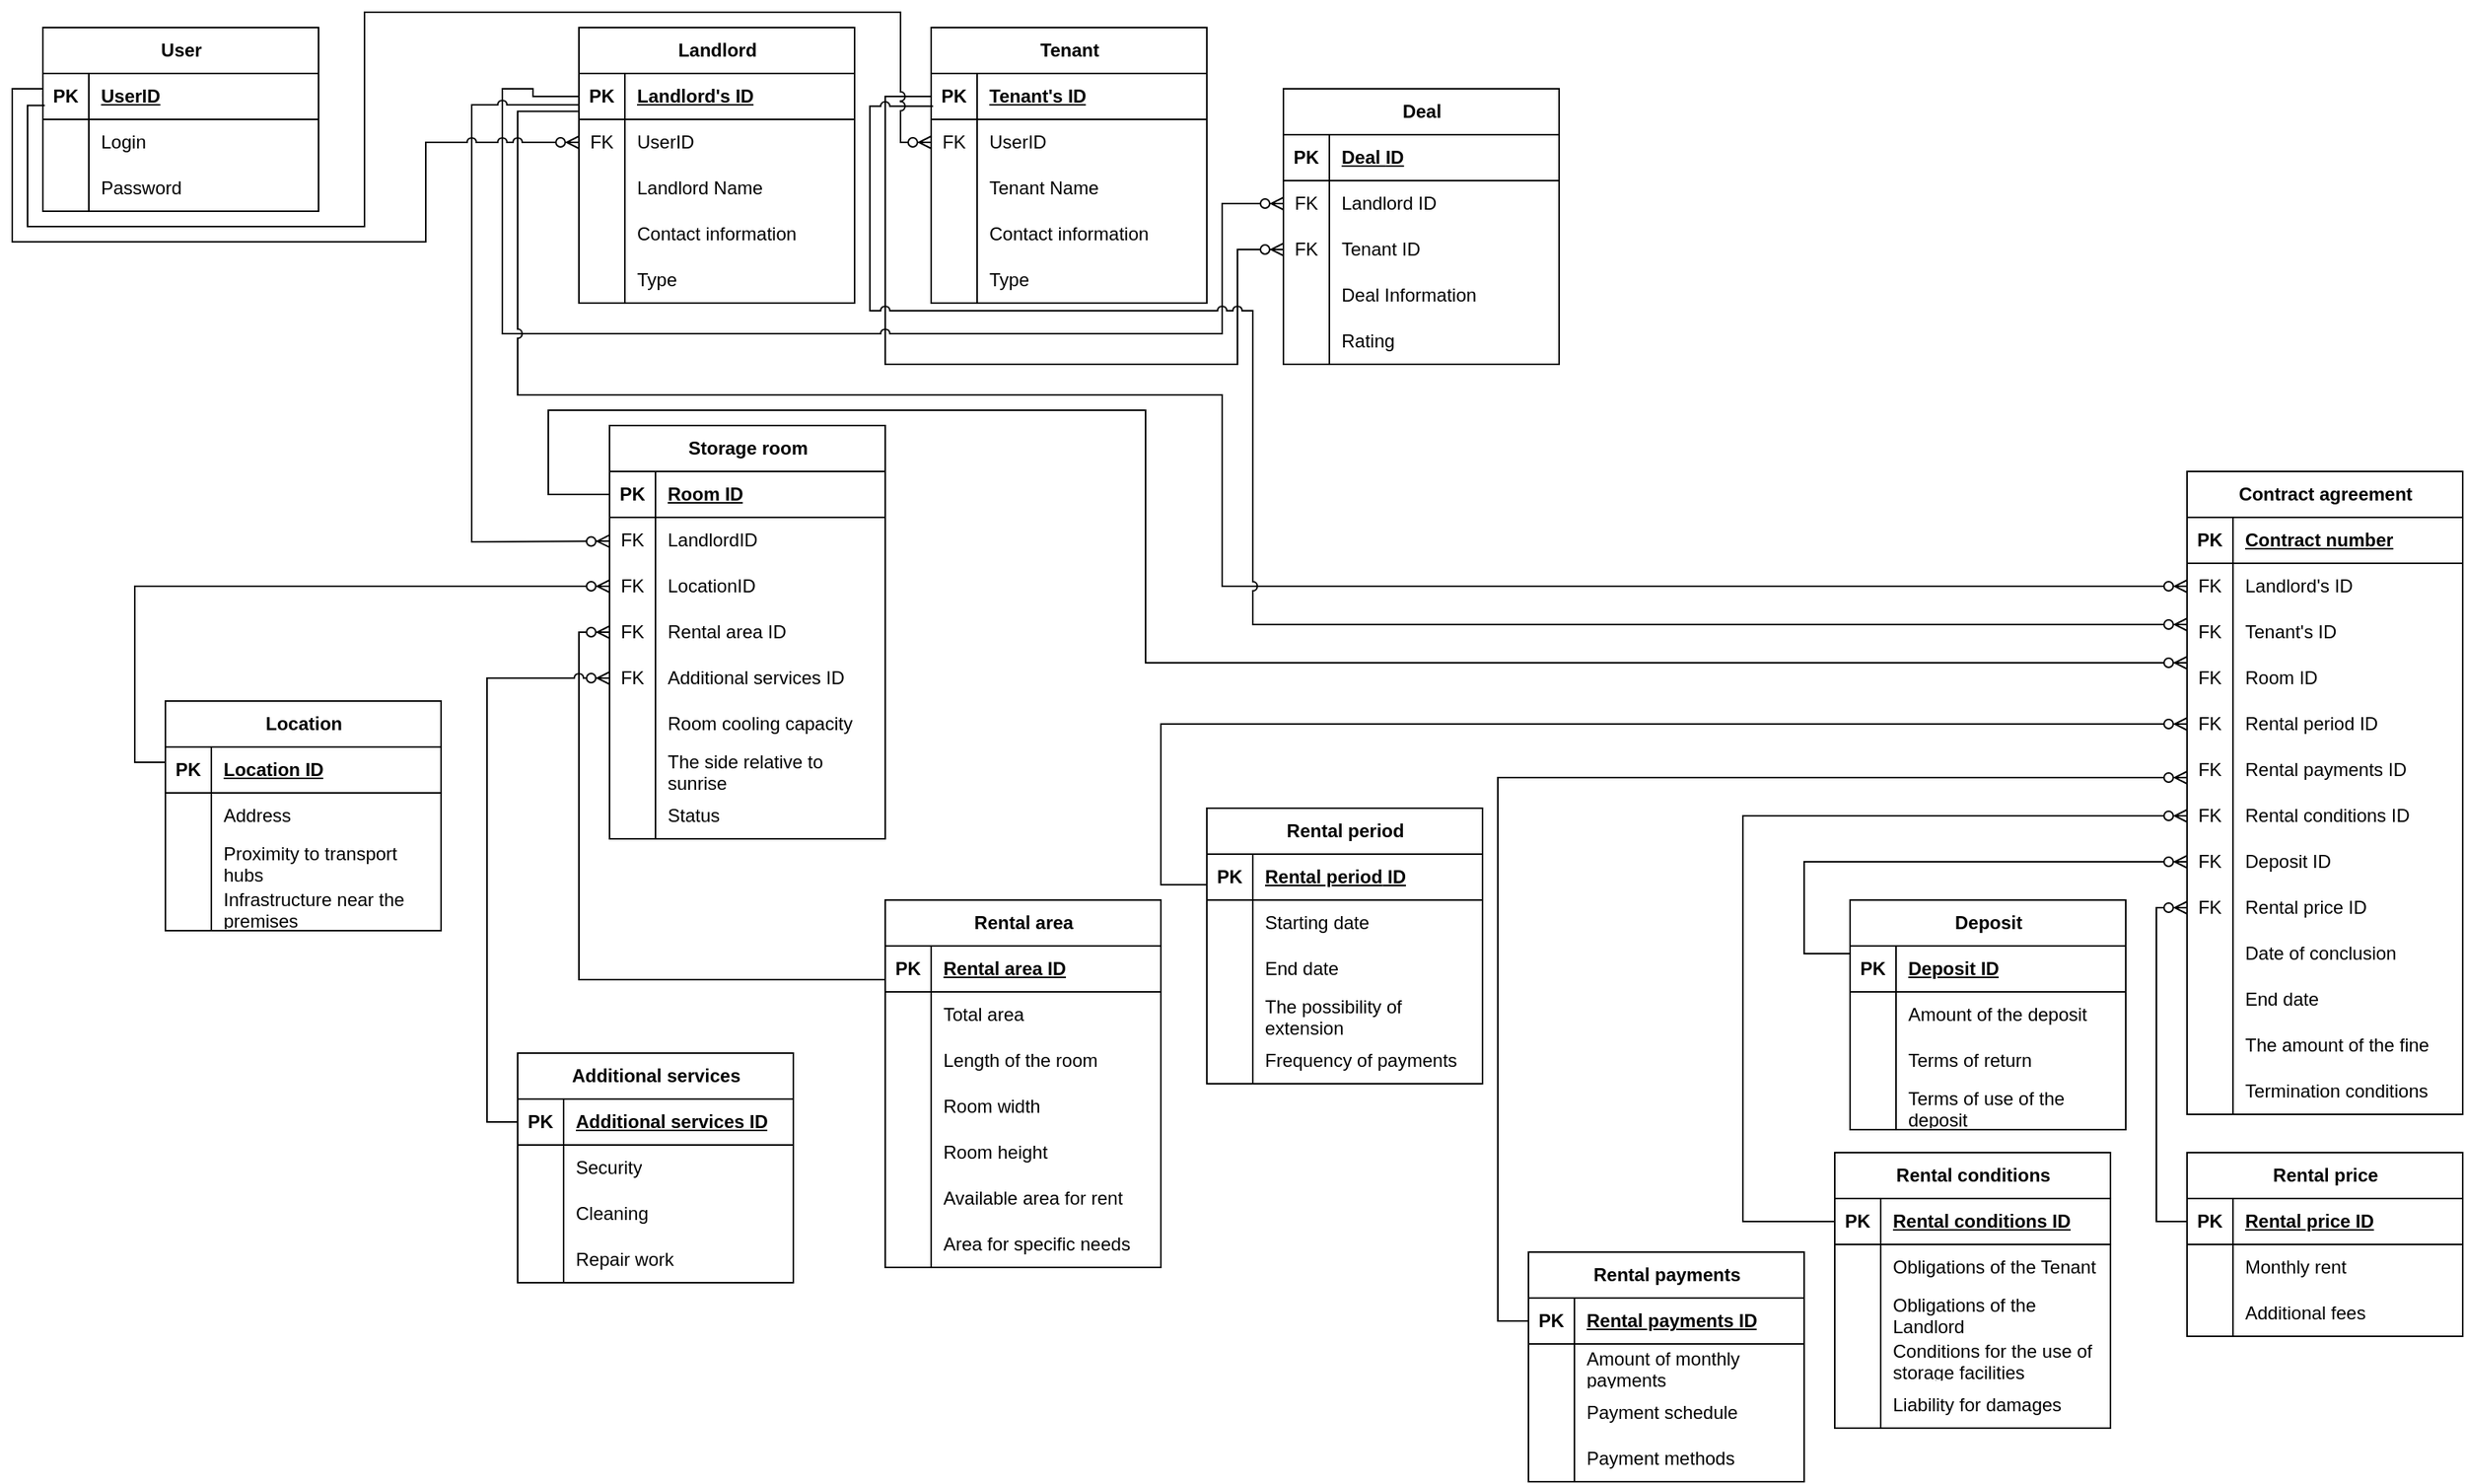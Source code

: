 <mxfile version="26.0.15">
  <diagram name="Страница — 1" id="WCdYWS6WCblmgpS80_gv">
    <mxGraphModel dx="2327" dy="796" grid="1" gridSize="10" guides="1" tooltips="1" connect="1" arrows="1" fold="1" page="1" pageScale="1" pageWidth="827" pageHeight="1169" math="0" shadow="0">
      <root>
        <mxCell id="0" />
        <mxCell id="1" parent="0" />
        <mxCell id="0KTnZIsHp7cIGJjC1NWQ-1" value="Landlord" style="shape=table;startSize=30;container=1;collapsible=1;childLayout=tableLayout;fixedRows=1;rowLines=0;fontStyle=1;align=center;resizeLast=1;html=1;" vertex="1" parent="1">
          <mxGeometry x="70" y="30" width="180" height="180" as="geometry" />
        </mxCell>
        <mxCell id="0KTnZIsHp7cIGJjC1NWQ-2" value="" style="shape=tableRow;horizontal=0;startSize=0;swimlaneHead=0;swimlaneBody=0;fillColor=none;collapsible=0;dropTarget=0;points=[[0,0.5],[1,0.5]];portConstraint=eastwest;top=0;left=0;right=0;bottom=1;" vertex="1" parent="0KTnZIsHp7cIGJjC1NWQ-1">
          <mxGeometry y="30" width="180" height="30" as="geometry" />
        </mxCell>
        <mxCell id="0KTnZIsHp7cIGJjC1NWQ-3" value="PK" style="shape=partialRectangle;connectable=0;fillColor=none;top=0;left=0;bottom=0;right=0;fontStyle=1;overflow=hidden;whiteSpace=wrap;html=1;" vertex="1" parent="0KTnZIsHp7cIGJjC1NWQ-2">
          <mxGeometry width="30" height="30" as="geometry">
            <mxRectangle width="30" height="30" as="alternateBounds" />
          </mxGeometry>
        </mxCell>
        <mxCell id="0KTnZIsHp7cIGJjC1NWQ-4" value="Landlord&#39;s ID" style="shape=partialRectangle;connectable=0;fillColor=none;top=0;left=0;bottom=0;right=0;align=left;spacingLeft=6;fontStyle=5;overflow=hidden;whiteSpace=wrap;html=1;" vertex="1" parent="0KTnZIsHp7cIGJjC1NWQ-2">
          <mxGeometry x="30" width="150" height="30" as="geometry">
            <mxRectangle width="150" height="30" as="alternateBounds" />
          </mxGeometry>
        </mxCell>
        <mxCell id="0KTnZIsHp7cIGJjC1NWQ-254" value="" style="shape=tableRow;horizontal=0;startSize=0;swimlaneHead=0;swimlaneBody=0;fillColor=none;collapsible=0;dropTarget=0;points=[[0,0.5],[1,0.5]];portConstraint=eastwest;top=0;left=0;right=0;bottom=0;" vertex="1" parent="0KTnZIsHp7cIGJjC1NWQ-1">
          <mxGeometry y="60" width="180" height="30" as="geometry" />
        </mxCell>
        <mxCell id="0KTnZIsHp7cIGJjC1NWQ-255" value="FK" style="shape=partialRectangle;connectable=0;fillColor=none;top=0;left=0;bottom=0;right=0;editable=1;overflow=hidden;whiteSpace=wrap;html=1;" vertex="1" parent="0KTnZIsHp7cIGJjC1NWQ-254">
          <mxGeometry width="30" height="30" as="geometry">
            <mxRectangle width="30" height="30" as="alternateBounds" />
          </mxGeometry>
        </mxCell>
        <mxCell id="0KTnZIsHp7cIGJjC1NWQ-256" value="UserID" style="shape=partialRectangle;connectable=0;fillColor=none;top=0;left=0;bottom=0;right=0;align=left;spacingLeft=6;overflow=hidden;whiteSpace=wrap;html=1;" vertex="1" parent="0KTnZIsHp7cIGJjC1NWQ-254">
          <mxGeometry x="30" width="150" height="30" as="geometry">
            <mxRectangle width="150" height="30" as="alternateBounds" />
          </mxGeometry>
        </mxCell>
        <mxCell id="0KTnZIsHp7cIGJjC1NWQ-5" value="" style="shape=tableRow;horizontal=0;startSize=0;swimlaneHead=0;swimlaneBody=0;fillColor=none;collapsible=0;dropTarget=0;points=[[0,0.5],[1,0.5]];portConstraint=eastwest;top=0;left=0;right=0;bottom=0;" vertex="1" parent="0KTnZIsHp7cIGJjC1NWQ-1">
          <mxGeometry y="90" width="180" height="30" as="geometry" />
        </mxCell>
        <mxCell id="0KTnZIsHp7cIGJjC1NWQ-6" value="" style="shape=partialRectangle;connectable=0;fillColor=none;top=0;left=0;bottom=0;right=0;editable=1;overflow=hidden;whiteSpace=wrap;html=1;" vertex="1" parent="0KTnZIsHp7cIGJjC1NWQ-5">
          <mxGeometry width="30" height="30" as="geometry">
            <mxRectangle width="30" height="30" as="alternateBounds" />
          </mxGeometry>
        </mxCell>
        <mxCell id="0KTnZIsHp7cIGJjC1NWQ-7" value="&lt;span style=&quot;text-align: center; text-wrap-mode: nowrap;&quot;&gt;Landlord&amp;nbsp;&lt;/span&gt;Name" style="shape=partialRectangle;connectable=0;fillColor=none;top=0;left=0;bottom=0;right=0;align=left;spacingLeft=6;overflow=hidden;whiteSpace=wrap;html=1;" vertex="1" parent="0KTnZIsHp7cIGJjC1NWQ-5">
          <mxGeometry x="30" width="150" height="30" as="geometry">
            <mxRectangle width="150" height="30" as="alternateBounds" />
          </mxGeometry>
        </mxCell>
        <mxCell id="0KTnZIsHp7cIGJjC1NWQ-8" value="" style="shape=tableRow;horizontal=0;startSize=0;swimlaneHead=0;swimlaneBody=0;fillColor=none;collapsible=0;dropTarget=0;points=[[0,0.5],[1,0.5]];portConstraint=eastwest;top=0;left=0;right=0;bottom=0;" vertex="1" parent="0KTnZIsHp7cIGJjC1NWQ-1">
          <mxGeometry y="120" width="180" height="30" as="geometry" />
        </mxCell>
        <mxCell id="0KTnZIsHp7cIGJjC1NWQ-9" value="" style="shape=partialRectangle;connectable=0;fillColor=none;top=0;left=0;bottom=0;right=0;editable=1;overflow=hidden;whiteSpace=wrap;html=1;" vertex="1" parent="0KTnZIsHp7cIGJjC1NWQ-8">
          <mxGeometry width="30" height="30" as="geometry">
            <mxRectangle width="30" height="30" as="alternateBounds" />
          </mxGeometry>
        </mxCell>
        <mxCell id="0KTnZIsHp7cIGJjC1NWQ-10" value="Contact information" style="shape=partialRectangle;connectable=0;fillColor=none;top=0;left=0;bottom=0;right=0;align=left;spacingLeft=6;overflow=hidden;whiteSpace=wrap;html=1;" vertex="1" parent="0KTnZIsHp7cIGJjC1NWQ-8">
          <mxGeometry x="30" width="150" height="30" as="geometry">
            <mxRectangle width="150" height="30" as="alternateBounds" />
          </mxGeometry>
        </mxCell>
        <mxCell id="0KTnZIsHp7cIGJjC1NWQ-11" value="" style="shape=tableRow;horizontal=0;startSize=0;swimlaneHead=0;swimlaneBody=0;fillColor=none;collapsible=0;dropTarget=0;points=[[0,0.5],[1,0.5]];portConstraint=eastwest;top=0;left=0;right=0;bottom=0;" vertex="1" parent="0KTnZIsHp7cIGJjC1NWQ-1">
          <mxGeometry y="150" width="180" height="30" as="geometry" />
        </mxCell>
        <mxCell id="0KTnZIsHp7cIGJjC1NWQ-12" value="" style="shape=partialRectangle;connectable=0;fillColor=none;top=0;left=0;bottom=0;right=0;editable=1;overflow=hidden;whiteSpace=wrap;html=1;" vertex="1" parent="0KTnZIsHp7cIGJjC1NWQ-11">
          <mxGeometry width="30" height="30" as="geometry">
            <mxRectangle width="30" height="30" as="alternateBounds" />
          </mxGeometry>
        </mxCell>
        <mxCell id="0KTnZIsHp7cIGJjC1NWQ-13" value="Type" style="shape=partialRectangle;connectable=0;fillColor=none;top=0;left=0;bottom=0;right=0;align=left;spacingLeft=6;overflow=hidden;whiteSpace=wrap;html=1;" vertex="1" parent="0KTnZIsHp7cIGJjC1NWQ-11">
          <mxGeometry x="30" width="150" height="30" as="geometry">
            <mxRectangle width="150" height="30" as="alternateBounds" />
          </mxGeometry>
        </mxCell>
        <mxCell id="0KTnZIsHp7cIGJjC1NWQ-14" value="&lt;span style=&quot;white-space: pre-wrap;&quot; data-src-align=&quot;0:9&quot; class=&quot;EzKURWReUAB5oZgtQNkl&quot;&gt;Tenant&lt;/span&gt;" style="shape=table;startSize=30;container=1;collapsible=1;childLayout=tableLayout;fixedRows=1;rowLines=0;fontStyle=1;align=center;resizeLast=1;html=1;" vertex="1" parent="1">
          <mxGeometry x="300" y="30" width="180" height="180" as="geometry" />
        </mxCell>
        <mxCell id="0KTnZIsHp7cIGJjC1NWQ-15" value="" style="shape=tableRow;horizontal=0;startSize=0;swimlaneHead=0;swimlaneBody=0;fillColor=none;collapsible=0;dropTarget=0;points=[[0,0.5],[1,0.5]];portConstraint=eastwest;top=0;left=0;right=0;bottom=1;" vertex="1" parent="0KTnZIsHp7cIGJjC1NWQ-14">
          <mxGeometry y="30" width="180" height="30" as="geometry" />
        </mxCell>
        <mxCell id="0KTnZIsHp7cIGJjC1NWQ-16" value="PK" style="shape=partialRectangle;connectable=0;fillColor=none;top=0;left=0;bottom=0;right=0;fontStyle=1;overflow=hidden;whiteSpace=wrap;html=1;" vertex="1" parent="0KTnZIsHp7cIGJjC1NWQ-15">
          <mxGeometry width="30" height="30" as="geometry">
            <mxRectangle width="30" height="30" as="alternateBounds" />
          </mxGeometry>
        </mxCell>
        <mxCell id="0KTnZIsHp7cIGJjC1NWQ-17" value="&lt;span style=&quot;text-align: center; white-space-collapse: preserve;&quot;&gt;Tenant&lt;/span&gt;&#39;s ID" style="shape=partialRectangle;connectable=0;fillColor=none;top=0;left=0;bottom=0;right=0;align=left;spacingLeft=6;fontStyle=5;overflow=hidden;whiteSpace=wrap;html=1;" vertex="1" parent="0KTnZIsHp7cIGJjC1NWQ-15">
          <mxGeometry x="30" width="150" height="30" as="geometry">
            <mxRectangle width="150" height="30" as="alternateBounds" />
          </mxGeometry>
        </mxCell>
        <mxCell id="0KTnZIsHp7cIGJjC1NWQ-257" value="" style="shape=tableRow;horizontal=0;startSize=0;swimlaneHead=0;swimlaneBody=0;fillColor=none;collapsible=0;dropTarget=0;points=[[0,0.5],[1,0.5]];portConstraint=eastwest;top=0;left=0;right=0;bottom=0;" vertex="1" parent="0KTnZIsHp7cIGJjC1NWQ-14">
          <mxGeometry y="60" width="180" height="30" as="geometry" />
        </mxCell>
        <mxCell id="0KTnZIsHp7cIGJjC1NWQ-258" value="FK" style="shape=partialRectangle;connectable=0;fillColor=none;top=0;left=0;bottom=0;right=0;editable=1;overflow=hidden;whiteSpace=wrap;html=1;" vertex="1" parent="0KTnZIsHp7cIGJjC1NWQ-257">
          <mxGeometry width="30" height="30" as="geometry">
            <mxRectangle width="30" height="30" as="alternateBounds" />
          </mxGeometry>
        </mxCell>
        <mxCell id="0KTnZIsHp7cIGJjC1NWQ-259" value="UserID" style="shape=partialRectangle;connectable=0;fillColor=none;top=0;left=0;bottom=0;right=0;align=left;spacingLeft=6;overflow=hidden;whiteSpace=wrap;html=1;" vertex="1" parent="0KTnZIsHp7cIGJjC1NWQ-257">
          <mxGeometry x="30" width="150" height="30" as="geometry">
            <mxRectangle width="150" height="30" as="alternateBounds" />
          </mxGeometry>
        </mxCell>
        <mxCell id="0KTnZIsHp7cIGJjC1NWQ-18" value="" style="shape=tableRow;horizontal=0;startSize=0;swimlaneHead=0;swimlaneBody=0;fillColor=none;collapsible=0;dropTarget=0;points=[[0,0.5],[1,0.5]];portConstraint=eastwest;top=0;left=0;right=0;bottom=0;" vertex="1" parent="0KTnZIsHp7cIGJjC1NWQ-14">
          <mxGeometry y="90" width="180" height="30" as="geometry" />
        </mxCell>
        <mxCell id="0KTnZIsHp7cIGJjC1NWQ-19" value="" style="shape=partialRectangle;connectable=0;fillColor=none;top=0;left=0;bottom=0;right=0;editable=1;overflow=hidden;whiteSpace=wrap;html=1;" vertex="1" parent="0KTnZIsHp7cIGJjC1NWQ-18">
          <mxGeometry width="30" height="30" as="geometry">
            <mxRectangle width="30" height="30" as="alternateBounds" />
          </mxGeometry>
        </mxCell>
        <mxCell id="0KTnZIsHp7cIGJjC1NWQ-20" value="&lt;span style=&quot;text-align: center; white-space-collapse: preserve;&quot;&gt;Tenant &lt;/span&gt;Name" style="shape=partialRectangle;connectable=0;fillColor=none;top=0;left=0;bottom=0;right=0;align=left;spacingLeft=6;overflow=hidden;whiteSpace=wrap;html=1;" vertex="1" parent="0KTnZIsHp7cIGJjC1NWQ-18">
          <mxGeometry x="30" width="150" height="30" as="geometry">
            <mxRectangle width="150" height="30" as="alternateBounds" />
          </mxGeometry>
        </mxCell>
        <mxCell id="0KTnZIsHp7cIGJjC1NWQ-21" value="" style="shape=tableRow;horizontal=0;startSize=0;swimlaneHead=0;swimlaneBody=0;fillColor=none;collapsible=0;dropTarget=0;points=[[0,0.5],[1,0.5]];portConstraint=eastwest;top=0;left=0;right=0;bottom=0;" vertex="1" parent="0KTnZIsHp7cIGJjC1NWQ-14">
          <mxGeometry y="120" width="180" height="30" as="geometry" />
        </mxCell>
        <mxCell id="0KTnZIsHp7cIGJjC1NWQ-22" value="" style="shape=partialRectangle;connectable=0;fillColor=none;top=0;left=0;bottom=0;right=0;editable=1;overflow=hidden;whiteSpace=wrap;html=1;" vertex="1" parent="0KTnZIsHp7cIGJjC1NWQ-21">
          <mxGeometry width="30" height="30" as="geometry">
            <mxRectangle width="30" height="30" as="alternateBounds" />
          </mxGeometry>
        </mxCell>
        <mxCell id="0KTnZIsHp7cIGJjC1NWQ-23" value="Contact information" style="shape=partialRectangle;connectable=0;fillColor=none;top=0;left=0;bottom=0;right=0;align=left;spacingLeft=6;overflow=hidden;whiteSpace=wrap;html=1;" vertex="1" parent="0KTnZIsHp7cIGJjC1NWQ-21">
          <mxGeometry x="30" width="150" height="30" as="geometry">
            <mxRectangle width="150" height="30" as="alternateBounds" />
          </mxGeometry>
        </mxCell>
        <mxCell id="0KTnZIsHp7cIGJjC1NWQ-24" value="" style="shape=tableRow;horizontal=0;startSize=0;swimlaneHead=0;swimlaneBody=0;fillColor=none;collapsible=0;dropTarget=0;points=[[0,0.5],[1,0.5]];portConstraint=eastwest;top=0;left=0;right=0;bottom=0;" vertex="1" parent="0KTnZIsHp7cIGJjC1NWQ-14">
          <mxGeometry y="150" width="180" height="30" as="geometry" />
        </mxCell>
        <mxCell id="0KTnZIsHp7cIGJjC1NWQ-25" value="" style="shape=partialRectangle;connectable=0;fillColor=none;top=0;left=0;bottom=0;right=0;editable=1;overflow=hidden;whiteSpace=wrap;html=1;" vertex="1" parent="0KTnZIsHp7cIGJjC1NWQ-24">
          <mxGeometry width="30" height="30" as="geometry">
            <mxRectangle width="30" height="30" as="alternateBounds" />
          </mxGeometry>
        </mxCell>
        <mxCell id="0KTnZIsHp7cIGJjC1NWQ-26" value="Type" style="shape=partialRectangle;connectable=0;fillColor=none;top=0;left=0;bottom=0;right=0;align=left;spacingLeft=6;overflow=hidden;whiteSpace=wrap;html=1;" vertex="1" parent="0KTnZIsHp7cIGJjC1NWQ-24">
          <mxGeometry x="30" width="150" height="30" as="geometry">
            <mxRectangle width="150" height="30" as="alternateBounds" />
          </mxGeometry>
        </mxCell>
        <mxCell id="0KTnZIsHp7cIGJjC1NWQ-27" value="Deal" style="shape=table;startSize=30;container=1;collapsible=1;childLayout=tableLayout;fixedRows=1;rowLines=0;fontStyle=1;align=center;resizeLast=1;html=1;" vertex="1" parent="1">
          <mxGeometry x="530" y="70" width="180" height="180" as="geometry" />
        </mxCell>
        <mxCell id="0KTnZIsHp7cIGJjC1NWQ-28" value="" style="shape=tableRow;horizontal=0;startSize=0;swimlaneHead=0;swimlaneBody=0;fillColor=none;collapsible=0;dropTarget=0;points=[[0,0.5],[1,0.5]];portConstraint=eastwest;top=0;left=0;right=0;bottom=1;" vertex="1" parent="0KTnZIsHp7cIGJjC1NWQ-27">
          <mxGeometry y="30" width="180" height="30" as="geometry" />
        </mxCell>
        <mxCell id="0KTnZIsHp7cIGJjC1NWQ-29" value="PK" style="shape=partialRectangle;connectable=0;fillColor=none;top=0;left=0;bottom=0;right=0;fontStyle=1;overflow=hidden;whiteSpace=wrap;html=1;" vertex="1" parent="0KTnZIsHp7cIGJjC1NWQ-28">
          <mxGeometry width="30" height="30" as="geometry">
            <mxRectangle width="30" height="30" as="alternateBounds" />
          </mxGeometry>
        </mxCell>
        <mxCell id="0KTnZIsHp7cIGJjC1NWQ-30" value="Deal&amp;nbsp;&lt;span style=&quot;white-space-collapse: preserve;&quot; data-src-align=&quot;0:13&quot; class=&quot;EzKURWReUAB5oZgtQNkl&quot;&gt;ID&lt;/span&gt;" style="shape=partialRectangle;connectable=0;fillColor=none;top=0;left=0;bottom=0;right=0;align=left;spacingLeft=6;fontStyle=5;overflow=hidden;whiteSpace=wrap;html=1;" vertex="1" parent="0KTnZIsHp7cIGJjC1NWQ-28">
          <mxGeometry x="30" width="150" height="30" as="geometry">
            <mxRectangle width="150" height="30" as="alternateBounds" />
          </mxGeometry>
        </mxCell>
        <mxCell id="0KTnZIsHp7cIGJjC1NWQ-31" value="" style="shape=tableRow;horizontal=0;startSize=0;swimlaneHead=0;swimlaneBody=0;fillColor=none;collapsible=0;dropTarget=0;points=[[0,0.5],[1,0.5]];portConstraint=eastwest;top=0;left=0;right=0;bottom=0;" vertex="1" parent="0KTnZIsHp7cIGJjC1NWQ-27">
          <mxGeometry y="60" width="180" height="30" as="geometry" />
        </mxCell>
        <mxCell id="0KTnZIsHp7cIGJjC1NWQ-32" value="FK" style="shape=partialRectangle;connectable=0;fillColor=none;top=0;left=0;bottom=0;right=0;editable=1;overflow=hidden;whiteSpace=wrap;html=1;" vertex="1" parent="0KTnZIsHp7cIGJjC1NWQ-31">
          <mxGeometry width="30" height="30" as="geometry">
            <mxRectangle width="30" height="30" as="alternateBounds" />
          </mxGeometry>
        </mxCell>
        <mxCell id="0KTnZIsHp7cIGJjC1NWQ-33" value="&lt;span style=&quot;text-align: center; text-wrap-mode: nowrap;&quot;&gt;Landlord ID&lt;/span&gt;" style="shape=partialRectangle;connectable=0;fillColor=none;top=0;left=0;bottom=0;right=0;align=left;spacingLeft=6;overflow=hidden;whiteSpace=wrap;html=1;" vertex="1" parent="0KTnZIsHp7cIGJjC1NWQ-31">
          <mxGeometry x="30" width="150" height="30" as="geometry">
            <mxRectangle width="150" height="30" as="alternateBounds" />
          </mxGeometry>
        </mxCell>
        <mxCell id="0KTnZIsHp7cIGJjC1NWQ-34" value="" style="shape=tableRow;horizontal=0;startSize=0;swimlaneHead=0;swimlaneBody=0;fillColor=none;collapsible=0;dropTarget=0;points=[[0,0.5],[1,0.5]];portConstraint=eastwest;top=0;left=0;right=0;bottom=0;" vertex="1" parent="0KTnZIsHp7cIGJjC1NWQ-27">
          <mxGeometry y="90" width="180" height="30" as="geometry" />
        </mxCell>
        <mxCell id="0KTnZIsHp7cIGJjC1NWQ-35" value="FK" style="shape=partialRectangle;connectable=0;fillColor=none;top=0;left=0;bottom=0;right=0;editable=1;overflow=hidden;whiteSpace=wrap;html=1;" vertex="1" parent="0KTnZIsHp7cIGJjC1NWQ-34">
          <mxGeometry width="30" height="30" as="geometry">
            <mxRectangle width="30" height="30" as="alternateBounds" />
          </mxGeometry>
        </mxCell>
        <mxCell id="0KTnZIsHp7cIGJjC1NWQ-36" value="&lt;span style=&quot;text-align: center; white-space-collapse: preserve;&quot;&gt;Tenant ID&lt;/span&gt;" style="shape=partialRectangle;connectable=0;fillColor=none;top=0;left=0;bottom=0;right=0;align=left;spacingLeft=6;overflow=hidden;whiteSpace=wrap;html=1;" vertex="1" parent="0KTnZIsHp7cIGJjC1NWQ-34">
          <mxGeometry x="30" width="150" height="30" as="geometry">
            <mxRectangle width="150" height="30" as="alternateBounds" />
          </mxGeometry>
        </mxCell>
        <mxCell id="0KTnZIsHp7cIGJjC1NWQ-37" value="" style="shape=tableRow;horizontal=0;startSize=0;swimlaneHead=0;swimlaneBody=0;fillColor=none;collapsible=0;dropTarget=0;points=[[0,0.5],[1,0.5]];portConstraint=eastwest;top=0;left=0;right=0;bottom=0;" vertex="1" parent="0KTnZIsHp7cIGJjC1NWQ-27">
          <mxGeometry y="120" width="180" height="30" as="geometry" />
        </mxCell>
        <mxCell id="0KTnZIsHp7cIGJjC1NWQ-38" value="" style="shape=partialRectangle;connectable=0;fillColor=none;top=0;left=0;bottom=0;right=0;editable=1;overflow=hidden;whiteSpace=wrap;html=1;" vertex="1" parent="0KTnZIsHp7cIGJjC1NWQ-37">
          <mxGeometry width="30" height="30" as="geometry">
            <mxRectangle width="30" height="30" as="alternateBounds" />
          </mxGeometry>
        </mxCell>
        <mxCell id="0KTnZIsHp7cIGJjC1NWQ-39" value="Deal&amp;nbsp;&lt;span style=&quot;white-space-collapse: preserve;&quot; data-src-align=&quot;0:12&quot; class=&quot;EzKURWReUAB5oZgtQNkl&quot;&gt;Information&lt;/span&gt;" style="shape=partialRectangle;connectable=0;fillColor=none;top=0;left=0;bottom=0;right=0;align=left;spacingLeft=6;overflow=hidden;whiteSpace=wrap;html=1;" vertex="1" parent="0KTnZIsHp7cIGJjC1NWQ-37">
          <mxGeometry x="30" width="150" height="30" as="geometry">
            <mxRectangle width="150" height="30" as="alternateBounds" />
          </mxGeometry>
        </mxCell>
        <mxCell id="0KTnZIsHp7cIGJjC1NWQ-40" value="" style="shape=tableRow;horizontal=0;startSize=0;swimlaneHead=0;swimlaneBody=0;fillColor=none;collapsible=0;dropTarget=0;points=[[0,0.5],[1,0.5]];portConstraint=eastwest;top=0;left=0;right=0;bottom=0;" vertex="1" parent="0KTnZIsHp7cIGJjC1NWQ-27">
          <mxGeometry y="150" width="180" height="30" as="geometry" />
        </mxCell>
        <mxCell id="0KTnZIsHp7cIGJjC1NWQ-41" value="" style="shape=partialRectangle;connectable=0;fillColor=none;top=0;left=0;bottom=0;right=0;editable=1;overflow=hidden;whiteSpace=wrap;html=1;" vertex="1" parent="0KTnZIsHp7cIGJjC1NWQ-40">
          <mxGeometry width="30" height="30" as="geometry">
            <mxRectangle width="30" height="30" as="alternateBounds" />
          </mxGeometry>
        </mxCell>
        <mxCell id="0KTnZIsHp7cIGJjC1NWQ-42" value="Rating" style="shape=partialRectangle;connectable=0;fillColor=none;top=0;left=0;bottom=0;right=0;align=left;spacingLeft=6;overflow=hidden;whiteSpace=wrap;html=1;" vertex="1" parent="0KTnZIsHp7cIGJjC1NWQ-40">
          <mxGeometry x="30" width="150" height="30" as="geometry">
            <mxRectangle width="150" height="30" as="alternateBounds" />
          </mxGeometry>
        </mxCell>
        <mxCell id="0KTnZIsHp7cIGJjC1NWQ-43" value="Storage room" style="shape=table;startSize=30;container=1;collapsible=1;childLayout=tableLayout;fixedRows=1;rowLines=0;fontStyle=1;align=center;resizeLast=1;html=1;" vertex="1" parent="1">
          <mxGeometry x="90" y="290" width="180" height="270" as="geometry" />
        </mxCell>
        <mxCell id="0KTnZIsHp7cIGJjC1NWQ-44" value="" style="shape=tableRow;horizontal=0;startSize=0;swimlaneHead=0;swimlaneBody=0;fillColor=none;collapsible=0;dropTarget=0;points=[[0,0.5],[1,0.5]];portConstraint=eastwest;top=0;left=0;right=0;bottom=1;" vertex="1" parent="0KTnZIsHp7cIGJjC1NWQ-43">
          <mxGeometry y="30" width="180" height="30" as="geometry" />
        </mxCell>
        <mxCell id="0KTnZIsHp7cIGJjC1NWQ-45" value="PK" style="shape=partialRectangle;connectable=0;fillColor=none;top=0;left=0;bottom=0;right=0;fontStyle=1;overflow=hidden;whiteSpace=wrap;html=1;" vertex="1" parent="0KTnZIsHp7cIGJjC1NWQ-44">
          <mxGeometry width="30" height="30" as="geometry">
            <mxRectangle width="30" height="30" as="alternateBounds" />
          </mxGeometry>
        </mxCell>
        <mxCell id="0KTnZIsHp7cIGJjC1NWQ-46" value="Room ID" style="shape=partialRectangle;connectable=0;fillColor=none;top=0;left=0;bottom=0;right=0;align=left;spacingLeft=6;fontStyle=5;overflow=hidden;whiteSpace=wrap;html=1;" vertex="1" parent="0KTnZIsHp7cIGJjC1NWQ-44">
          <mxGeometry x="30" width="150" height="30" as="geometry">
            <mxRectangle width="150" height="30" as="alternateBounds" />
          </mxGeometry>
        </mxCell>
        <mxCell id="0KTnZIsHp7cIGJjC1NWQ-47" value="" style="shape=tableRow;horizontal=0;startSize=0;swimlaneHead=0;swimlaneBody=0;fillColor=none;collapsible=0;dropTarget=0;points=[[0,0.5],[1,0.5]];portConstraint=eastwest;top=0;left=0;right=0;bottom=0;" vertex="1" parent="0KTnZIsHp7cIGJjC1NWQ-43">
          <mxGeometry y="60" width="180" height="30" as="geometry" />
        </mxCell>
        <mxCell id="0KTnZIsHp7cIGJjC1NWQ-48" value="FK" style="shape=partialRectangle;connectable=0;fillColor=none;top=0;left=0;bottom=0;right=0;editable=1;overflow=hidden;whiteSpace=wrap;html=1;" vertex="1" parent="0KTnZIsHp7cIGJjC1NWQ-47">
          <mxGeometry width="30" height="30" as="geometry">
            <mxRectangle width="30" height="30" as="alternateBounds" />
          </mxGeometry>
        </mxCell>
        <mxCell id="0KTnZIsHp7cIGJjC1NWQ-49" value="&lt;span style=&quot;white-space-collapse: preserve;&quot; data-src-align=&quot;0:12&quot; class=&quot;EzKURWReUAB5oZgtQNkl&quot;&gt;LandlordID&lt;/span&gt;" style="shape=partialRectangle;connectable=0;fillColor=none;top=0;left=0;bottom=0;right=0;align=left;spacingLeft=6;overflow=hidden;whiteSpace=wrap;html=1;" vertex="1" parent="0KTnZIsHp7cIGJjC1NWQ-47">
          <mxGeometry x="30" width="150" height="30" as="geometry">
            <mxRectangle width="150" height="30" as="alternateBounds" />
          </mxGeometry>
        </mxCell>
        <mxCell id="0KTnZIsHp7cIGJjC1NWQ-50" value="" style="shape=tableRow;horizontal=0;startSize=0;swimlaneHead=0;swimlaneBody=0;fillColor=none;collapsible=0;dropTarget=0;points=[[0,0.5],[1,0.5]];portConstraint=eastwest;top=0;left=0;right=0;bottom=0;" vertex="1" parent="0KTnZIsHp7cIGJjC1NWQ-43">
          <mxGeometry y="90" width="180" height="30" as="geometry" />
        </mxCell>
        <mxCell id="0KTnZIsHp7cIGJjC1NWQ-51" value="FK" style="shape=partialRectangle;connectable=0;fillColor=none;top=0;left=0;bottom=0;right=0;editable=1;overflow=hidden;whiteSpace=wrap;html=1;" vertex="1" parent="0KTnZIsHp7cIGJjC1NWQ-50">
          <mxGeometry width="30" height="30" as="geometry">
            <mxRectangle width="30" height="30" as="alternateBounds" />
          </mxGeometry>
        </mxCell>
        <mxCell id="0KTnZIsHp7cIGJjC1NWQ-52" value="LocationID" style="shape=partialRectangle;connectable=0;fillColor=none;top=0;left=0;bottom=0;right=0;align=left;spacingLeft=6;overflow=hidden;whiteSpace=wrap;html=1;" vertex="1" parent="0KTnZIsHp7cIGJjC1NWQ-50">
          <mxGeometry x="30" width="150" height="30" as="geometry">
            <mxRectangle width="150" height="30" as="alternateBounds" />
          </mxGeometry>
        </mxCell>
        <mxCell id="0KTnZIsHp7cIGJjC1NWQ-53" value="" style="shape=tableRow;horizontal=0;startSize=0;swimlaneHead=0;swimlaneBody=0;fillColor=none;collapsible=0;dropTarget=0;points=[[0,0.5],[1,0.5]];portConstraint=eastwest;top=0;left=0;right=0;bottom=0;" vertex="1" parent="0KTnZIsHp7cIGJjC1NWQ-43">
          <mxGeometry y="120" width="180" height="30" as="geometry" />
        </mxCell>
        <mxCell id="0KTnZIsHp7cIGJjC1NWQ-54" value="FK" style="shape=partialRectangle;connectable=0;fillColor=none;top=0;left=0;bottom=0;right=0;editable=1;overflow=hidden;whiteSpace=wrap;html=1;" vertex="1" parent="0KTnZIsHp7cIGJjC1NWQ-53">
          <mxGeometry width="30" height="30" as="geometry">
            <mxRectangle width="30" height="30" as="alternateBounds" />
          </mxGeometry>
        </mxCell>
        <mxCell id="0KTnZIsHp7cIGJjC1NWQ-55" value="Rental area ID" style="shape=partialRectangle;connectable=0;fillColor=none;top=0;left=0;bottom=0;right=0;align=left;spacingLeft=6;overflow=hidden;whiteSpace=wrap;html=1;" vertex="1" parent="0KTnZIsHp7cIGJjC1NWQ-53">
          <mxGeometry x="30" width="150" height="30" as="geometry">
            <mxRectangle width="150" height="30" as="alternateBounds" />
          </mxGeometry>
        </mxCell>
        <mxCell id="0KTnZIsHp7cIGJjC1NWQ-56" value="" style="shape=tableRow;horizontal=0;startSize=0;swimlaneHead=0;swimlaneBody=0;fillColor=none;collapsible=0;dropTarget=0;points=[[0,0.5],[1,0.5]];portConstraint=eastwest;top=0;left=0;right=0;bottom=0;" vertex="1" parent="0KTnZIsHp7cIGJjC1NWQ-43">
          <mxGeometry y="150" width="180" height="30" as="geometry" />
        </mxCell>
        <mxCell id="0KTnZIsHp7cIGJjC1NWQ-57" value="FK" style="shape=partialRectangle;connectable=0;fillColor=none;top=0;left=0;bottom=0;right=0;editable=1;overflow=hidden;whiteSpace=wrap;html=1;" vertex="1" parent="0KTnZIsHp7cIGJjC1NWQ-56">
          <mxGeometry width="30" height="30" as="geometry">
            <mxRectangle width="30" height="30" as="alternateBounds" />
          </mxGeometry>
        </mxCell>
        <mxCell id="0KTnZIsHp7cIGJjC1NWQ-58" value="Additional services ID" style="shape=partialRectangle;connectable=0;fillColor=none;top=0;left=0;bottom=0;right=0;align=left;spacingLeft=6;overflow=hidden;whiteSpace=wrap;html=1;" vertex="1" parent="0KTnZIsHp7cIGJjC1NWQ-56">
          <mxGeometry x="30" width="150" height="30" as="geometry">
            <mxRectangle width="150" height="30" as="alternateBounds" />
          </mxGeometry>
        </mxCell>
        <mxCell id="0KTnZIsHp7cIGJjC1NWQ-59" value="" style="shape=tableRow;horizontal=0;startSize=0;swimlaneHead=0;swimlaneBody=0;fillColor=none;collapsible=0;dropTarget=0;points=[[0,0.5],[1,0.5]];portConstraint=eastwest;top=0;left=0;right=0;bottom=0;" vertex="1" parent="0KTnZIsHp7cIGJjC1NWQ-43">
          <mxGeometry y="180" width="180" height="30" as="geometry" />
        </mxCell>
        <mxCell id="0KTnZIsHp7cIGJjC1NWQ-60" value="" style="shape=partialRectangle;connectable=0;fillColor=none;top=0;left=0;bottom=0;right=0;editable=1;overflow=hidden;whiteSpace=wrap;html=1;" vertex="1" parent="0KTnZIsHp7cIGJjC1NWQ-59">
          <mxGeometry width="30" height="30" as="geometry">
            <mxRectangle width="30" height="30" as="alternateBounds" />
          </mxGeometry>
        </mxCell>
        <mxCell id="0KTnZIsHp7cIGJjC1NWQ-61" value="Room cooling capacity" style="shape=partialRectangle;connectable=0;fillColor=none;top=0;left=0;bottom=0;right=0;align=left;spacingLeft=6;overflow=hidden;whiteSpace=wrap;html=1;" vertex="1" parent="0KTnZIsHp7cIGJjC1NWQ-59">
          <mxGeometry x="30" width="150" height="30" as="geometry">
            <mxRectangle width="150" height="30" as="alternateBounds" />
          </mxGeometry>
        </mxCell>
        <mxCell id="0KTnZIsHp7cIGJjC1NWQ-62" value="" style="shape=tableRow;horizontal=0;startSize=0;swimlaneHead=0;swimlaneBody=0;fillColor=none;collapsible=0;dropTarget=0;points=[[0,0.5],[1,0.5]];portConstraint=eastwest;top=0;left=0;right=0;bottom=0;" vertex="1" parent="0KTnZIsHp7cIGJjC1NWQ-43">
          <mxGeometry y="210" width="180" height="30" as="geometry" />
        </mxCell>
        <mxCell id="0KTnZIsHp7cIGJjC1NWQ-63" value="" style="shape=partialRectangle;connectable=0;fillColor=none;top=0;left=0;bottom=0;right=0;editable=1;overflow=hidden;whiteSpace=wrap;html=1;" vertex="1" parent="0KTnZIsHp7cIGJjC1NWQ-62">
          <mxGeometry width="30" height="30" as="geometry">
            <mxRectangle width="30" height="30" as="alternateBounds" />
          </mxGeometry>
        </mxCell>
        <mxCell id="0KTnZIsHp7cIGJjC1NWQ-64" value="The side relative to sunrise" style="shape=partialRectangle;connectable=0;fillColor=none;top=0;left=0;bottom=0;right=0;align=left;spacingLeft=6;overflow=hidden;whiteSpace=wrap;html=1;" vertex="1" parent="0KTnZIsHp7cIGJjC1NWQ-62">
          <mxGeometry x="30" width="150" height="30" as="geometry">
            <mxRectangle width="150" height="30" as="alternateBounds" />
          </mxGeometry>
        </mxCell>
        <mxCell id="0KTnZIsHp7cIGJjC1NWQ-65" value="" style="shape=tableRow;horizontal=0;startSize=0;swimlaneHead=0;swimlaneBody=0;fillColor=none;collapsible=0;dropTarget=0;points=[[0,0.5],[1,0.5]];portConstraint=eastwest;top=0;left=0;right=0;bottom=0;" vertex="1" parent="0KTnZIsHp7cIGJjC1NWQ-43">
          <mxGeometry y="240" width="180" height="30" as="geometry" />
        </mxCell>
        <mxCell id="0KTnZIsHp7cIGJjC1NWQ-66" value="" style="shape=partialRectangle;connectable=0;fillColor=none;top=0;left=0;bottom=0;right=0;editable=1;overflow=hidden;whiteSpace=wrap;html=1;" vertex="1" parent="0KTnZIsHp7cIGJjC1NWQ-65">
          <mxGeometry width="30" height="30" as="geometry">
            <mxRectangle width="30" height="30" as="alternateBounds" />
          </mxGeometry>
        </mxCell>
        <mxCell id="0KTnZIsHp7cIGJjC1NWQ-67" value="Status" style="shape=partialRectangle;connectable=0;fillColor=none;top=0;left=0;bottom=0;right=0;align=left;spacingLeft=6;overflow=hidden;whiteSpace=wrap;html=1;" vertex="1" parent="0KTnZIsHp7cIGJjC1NWQ-65">
          <mxGeometry x="30" width="150" height="30" as="geometry">
            <mxRectangle width="150" height="30" as="alternateBounds" />
          </mxGeometry>
        </mxCell>
        <mxCell id="0KTnZIsHp7cIGJjC1NWQ-68" value="Contract agreement" style="shape=table;startSize=30;container=1;collapsible=1;childLayout=tableLayout;fixedRows=1;rowLines=0;fontStyle=1;align=center;resizeLast=1;html=1;" vertex="1" parent="1">
          <mxGeometry x="1120" y="320" width="180" height="420" as="geometry" />
        </mxCell>
        <mxCell id="0KTnZIsHp7cIGJjC1NWQ-69" value="" style="shape=tableRow;horizontal=0;startSize=0;swimlaneHead=0;swimlaneBody=0;fillColor=none;collapsible=0;dropTarget=0;points=[[0,0.5],[1,0.5]];portConstraint=eastwest;top=0;left=0;right=0;bottom=1;" vertex="1" parent="0KTnZIsHp7cIGJjC1NWQ-68">
          <mxGeometry y="30" width="180" height="30" as="geometry" />
        </mxCell>
        <mxCell id="0KTnZIsHp7cIGJjC1NWQ-70" value="PK" style="shape=partialRectangle;connectable=0;fillColor=none;top=0;left=0;bottom=0;right=0;fontStyle=1;overflow=hidden;whiteSpace=wrap;html=1;" vertex="1" parent="0KTnZIsHp7cIGJjC1NWQ-69">
          <mxGeometry width="30" height="30" as="geometry">
            <mxRectangle width="30" height="30" as="alternateBounds" />
          </mxGeometry>
        </mxCell>
        <mxCell id="0KTnZIsHp7cIGJjC1NWQ-71" value="Contract number" style="shape=partialRectangle;connectable=0;fillColor=none;top=0;left=0;bottom=0;right=0;align=left;spacingLeft=6;fontStyle=5;overflow=hidden;whiteSpace=wrap;html=1;" vertex="1" parent="0KTnZIsHp7cIGJjC1NWQ-69">
          <mxGeometry x="30" width="150" height="30" as="geometry">
            <mxRectangle width="150" height="30" as="alternateBounds" />
          </mxGeometry>
        </mxCell>
        <mxCell id="0KTnZIsHp7cIGJjC1NWQ-72" value="" style="shape=tableRow;horizontal=0;startSize=0;swimlaneHead=0;swimlaneBody=0;fillColor=none;collapsible=0;dropTarget=0;points=[[0,0.5],[1,0.5]];portConstraint=eastwest;top=0;left=0;right=0;bottom=0;" vertex="1" parent="0KTnZIsHp7cIGJjC1NWQ-68">
          <mxGeometry y="60" width="180" height="30" as="geometry" />
        </mxCell>
        <mxCell id="0KTnZIsHp7cIGJjC1NWQ-73" value="FK" style="shape=partialRectangle;connectable=0;fillColor=none;top=0;left=0;bottom=0;right=0;editable=1;overflow=hidden;whiteSpace=wrap;html=1;" vertex="1" parent="0KTnZIsHp7cIGJjC1NWQ-72">
          <mxGeometry width="30" height="30" as="geometry">
            <mxRectangle width="30" height="30" as="alternateBounds" />
          </mxGeometry>
        </mxCell>
        <mxCell id="0KTnZIsHp7cIGJjC1NWQ-74" value="Landlord&#39;s ID" style="shape=partialRectangle;connectable=0;fillColor=none;top=0;left=0;bottom=0;right=0;align=left;spacingLeft=6;overflow=hidden;whiteSpace=wrap;html=1;" vertex="1" parent="0KTnZIsHp7cIGJjC1NWQ-72">
          <mxGeometry x="30" width="150" height="30" as="geometry">
            <mxRectangle width="150" height="30" as="alternateBounds" />
          </mxGeometry>
        </mxCell>
        <mxCell id="0KTnZIsHp7cIGJjC1NWQ-75" value="" style="shape=tableRow;horizontal=0;startSize=0;swimlaneHead=0;swimlaneBody=0;fillColor=none;collapsible=0;dropTarget=0;points=[[0,0.5],[1,0.5]];portConstraint=eastwest;top=0;left=0;right=0;bottom=0;" vertex="1" parent="0KTnZIsHp7cIGJjC1NWQ-68">
          <mxGeometry y="90" width="180" height="30" as="geometry" />
        </mxCell>
        <mxCell id="0KTnZIsHp7cIGJjC1NWQ-76" value="FK" style="shape=partialRectangle;connectable=0;fillColor=none;top=0;left=0;bottom=0;right=0;editable=1;overflow=hidden;whiteSpace=wrap;html=1;" vertex="1" parent="0KTnZIsHp7cIGJjC1NWQ-75">
          <mxGeometry width="30" height="30" as="geometry">
            <mxRectangle width="30" height="30" as="alternateBounds" />
          </mxGeometry>
        </mxCell>
        <mxCell id="0KTnZIsHp7cIGJjC1NWQ-77" value="&lt;span style=&quot;white-space-collapse: preserve; text-align: center;&quot;&gt;Tenant&lt;/span&gt;&#39;s ID" style="shape=partialRectangle;connectable=0;fillColor=none;top=0;left=0;bottom=0;right=0;align=left;spacingLeft=6;overflow=hidden;whiteSpace=wrap;html=1;" vertex="1" parent="0KTnZIsHp7cIGJjC1NWQ-75">
          <mxGeometry x="30" width="150" height="30" as="geometry">
            <mxRectangle width="150" height="30" as="alternateBounds" />
          </mxGeometry>
        </mxCell>
        <mxCell id="0KTnZIsHp7cIGJjC1NWQ-78" value="" style="shape=tableRow;horizontal=0;startSize=0;swimlaneHead=0;swimlaneBody=0;fillColor=none;collapsible=0;dropTarget=0;points=[[0,0.5],[1,0.5]];portConstraint=eastwest;top=0;left=0;right=0;bottom=0;" vertex="1" parent="0KTnZIsHp7cIGJjC1NWQ-68">
          <mxGeometry y="120" width="180" height="30" as="geometry" />
        </mxCell>
        <mxCell id="0KTnZIsHp7cIGJjC1NWQ-79" value="FK" style="shape=partialRectangle;connectable=0;fillColor=none;top=0;left=0;bottom=0;right=0;editable=1;overflow=hidden;whiteSpace=wrap;html=1;" vertex="1" parent="0KTnZIsHp7cIGJjC1NWQ-78">
          <mxGeometry width="30" height="30" as="geometry">
            <mxRectangle width="30" height="30" as="alternateBounds" />
          </mxGeometry>
        </mxCell>
        <mxCell id="0KTnZIsHp7cIGJjC1NWQ-80" value="Room ID" style="shape=partialRectangle;connectable=0;fillColor=none;top=0;left=0;bottom=0;right=0;align=left;spacingLeft=6;overflow=hidden;whiteSpace=wrap;html=1;" vertex="1" parent="0KTnZIsHp7cIGJjC1NWQ-78">
          <mxGeometry x="30" width="150" height="30" as="geometry">
            <mxRectangle width="150" height="30" as="alternateBounds" />
          </mxGeometry>
        </mxCell>
        <mxCell id="0KTnZIsHp7cIGJjC1NWQ-81" value="" style="shape=tableRow;horizontal=0;startSize=0;swimlaneHead=0;swimlaneBody=0;fillColor=none;collapsible=0;dropTarget=0;points=[[0,0.5],[1,0.5]];portConstraint=eastwest;top=0;left=0;right=0;bottom=0;" vertex="1" parent="0KTnZIsHp7cIGJjC1NWQ-68">
          <mxGeometry y="150" width="180" height="30" as="geometry" />
        </mxCell>
        <mxCell id="0KTnZIsHp7cIGJjC1NWQ-82" value="FK" style="shape=partialRectangle;connectable=0;fillColor=none;top=0;left=0;bottom=0;right=0;editable=1;overflow=hidden;whiteSpace=wrap;html=1;" vertex="1" parent="0KTnZIsHp7cIGJjC1NWQ-81">
          <mxGeometry width="30" height="30" as="geometry">
            <mxRectangle width="30" height="30" as="alternateBounds" />
          </mxGeometry>
        </mxCell>
        <mxCell id="0KTnZIsHp7cIGJjC1NWQ-83" value="&lt;span style=&quot;text-wrap-mode: nowrap; text-align: center;&quot;&gt;Rental period&lt;/span&gt;&amp;nbsp;ID" style="shape=partialRectangle;connectable=0;fillColor=none;top=0;left=0;bottom=0;right=0;align=left;spacingLeft=6;overflow=hidden;whiteSpace=wrap;html=1;" vertex="1" parent="0KTnZIsHp7cIGJjC1NWQ-81">
          <mxGeometry x="30" width="150" height="30" as="geometry">
            <mxRectangle width="150" height="30" as="alternateBounds" />
          </mxGeometry>
        </mxCell>
        <mxCell id="0KTnZIsHp7cIGJjC1NWQ-84" value="" style="shape=tableRow;horizontal=0;startSize=0;swimlaneHead=0;swimlaneBody=0;fillColor=none;collapsible=0;dropTarget=0;points=[[0,0.5],[1,0.5]];portConstraint=eastwest;top=0;left=0;right=0;bottom=0;" vertex="1" parent="0KTnZIsHp7cIGJjC1NWQ-68">
          <mxGeometry y="180" width="180" height="30" as="geometry" />
        </mxCell>
        <mxCell id="0KTnZIsHp7cIGJjC1NWQ-85" value="FK" style="shape=partialRectangle;connectable=0;fillColor=none;top=0;left=0;bottom=0;right=0;editable=1;overflow=hidden;whiteSpace=wrap;html=1;" vertex="1" parent="0KTnZIsHp7cIGJjC1NWQ-84">
          <mxGeometry width="30" height="30" as="geometry">
            <mxRectangle width="30" height="30" as="alternateBounds" />
          </mxGeometry>
        </mxCell>
        <mxCell id="0KTnZIsHp7cIGJjC1NWQ-86" value="Rental payments ID" style="shape=partialRectangle;connectable=0;fillColor=none;top=0;left=0;bottom=0;right=0;align=left;spacingLeft=6;overflow=hidden;whiteSpace=wrap;html=1;" vertex="1" parent="0KTnZIsHp7cIGJjC1NWQ-84">
          <mxGeometry x="30" width="150" height="30" as="geometry">
            <mxRectangle width="150" height="30" as="alternateBounds" />
          </mxGeometry>
        </mxCell>
        <mxCell id="0KTnZIsHp7cIGJjC1NWQ-87" value="" style="shape=tableRow;horizontal=0;startSize=0;swimlaneHead=0;swimlaneBody=0;fillColor=none;collapsible=0;dropTarget=0;points=[[0,0.5],[1,0.5]];portConstraint=eastwest;top=0;left=0;right=0;bottom=0;" vertex="1" parent="0KTnZIsHp7cIGJjC1NWQ-68">
          <mxGeometry y="210" width="180" height="30" as="geometry" />
        </mxCell>
        <mxCell id="0KTnZIsHp7cIGJjC1NWQ-88" value="FK" style="shape=partialRectangle;connectable=0;fillColor=none;top=0;left=0;bottom=0;right=0;editable=1;overflow=hidden;whiteSpace=wrap;html=1;" vertex="1" parent="0KTnZIsHp7cIGJjC1NWQ-87">
          <mxGeometry width="30" height="30" as="geometry">
            <mxRectangle width="30" height="30" as="alternateBounds" />
          </mxGeometry>
        </mxCell>
        <mxCell id="0KTnZIsHp7cIGJjC1NWQ-89" value="&lt;span style=&quot;text-align: center; text-wrap-mode: nowrap;&quot;&gt;Rental conditions ID&lt;/span&gt;" style="shape=partialRectangle;connectable=0;fillColor=none;top=0;left=0;bottom=0;right=0;align=left;spacingLeft=6;overflow=hidden;whiteSpace=wrap;html=1;" vertex="1" parent="0KTnZIsHp7cIGJjC1NWQ-87">
          <mxGeometry x="30" width="150" height="30" as="geometry">
            <mxRectangle width="150" height="30" as="alternateBounds" />
          </mxGeometry>
        </mxCell>
        <mxCell id="0KTnZIsHp7cIGJjC1NWQ-90" value="" style="shape=tableRow;horizontal=0;startSize=0;swimlaneHead=0;swimlaneBody=0;fillColor=none;collapsible=0;dropTarget=0;points=[[0,0.5],[1,0.5]];portConstraint=eastwest;top=0;left=0;right=0;bottom=0;" vertex="1" parent="0KTnZIsHp7cIGJjC1NWQ-68">
          <mxGeometry y="240" width="180" height="30" as="geometry" />
        </mxCell>
        <mxCell id="0KTnZIsHp7cIGJjC1NWQ-91" value="FK" style="shape=partialRectangle;connectable=0;fillColor=none;top=0;left=0;bottom=0;right=0;editable=1;overflow=hidden;whiteSpace=wrap;html=1;" vertex="1" parent="0KTnZIsHp7cIGJjC1NWQ-90">
          <mxGeometry width="30" height="30" as="geometry">
            <mxRectangle width="30" height="30" as="alternateBounds" />
          </mxGeometry>
        </mxCell>
        <mxCell id="0KTnZIsHp7cIGJjC1NWQ-92" value="&lt;span style=&quot;white-space-collapse: preserve;&quot;&gt;Deposit ID&lt;/span&gt;" style="shape=partialRectangle;connectable=0;fillColor=none;top=0;left=0;bottom=0;right=0;align=left;spacingLeft=6;overflow=hidden;whiteSpace=wrap;html=1;" vertex="1" parent="0KTnZIsHp7cIGJjC1NWQ-90">
          <mxGeometry x="30" width="150" height="30" as="geometry">
            <mxRectangle width="150" height="30" as="alternateBounds" />
          </mxGeometry>
        </mxCell>
        <mxCell id="0KTnZIsHp7cIGJjC1NWQ-93" value="" style="shape=tableRow;horizontal=0;startSize=0;swimlaneHead=0;swimlaneBody=0;fillColor=none;collapsible=0;dropTarget=0;points=[[0,0.5],[1,0.5]];portConstraint=eastwest;top=0;left=0;right=0;bottom=0;" vertex="1" parent="0KTnZIsHp7cIGJjC1NWQ-68">
          <mxGeometry y="270" width="180" height="30" as="geometry" />
        </mxCell>
        <mxCell id="0KTnZIsHp7cIGJjC1NWQ-94" value="FK" style="shape=partialRectangle;connectable=0;fillColor=none;top=0;left=0;bottom=0;right=0;editable=1;overflow=hidden;whiteSpace=wrap;html=1;" vertex="1" parent="0KTnZIsHp7cIGJjC1NWQ-93">
          <mxGeometry width="30" height="30" as="geometry">
            <mxRectangle width="30" height="30" as="alternateBounds" />
          </mxGeometry>
        </mxCell>
        <mxCell id="0KTnZIsHp7cIGJjC1NWQ-95" value="&lt;span style=&quot;text-align: center; text-wrap-mode: nowrap;&quot;&gt;Rental price ID&lt;/span&gt;" style="shape=partialRectangle;connectable=0;fillColor=none;top=0;left=0;bottom=0;right=0;align=left;spacingLeft=6;overflow=hidden;whiteSpace=wrap;html=1;" vertex="1" parent="0KTnZIsHp7cIGJjC1NWQ-93">
          <mxGeometry x="30" width="150" height="30" as="geometry">
            <mxRectangle width="150" height="30" as="alternateBounds" />
          </mxGeometry>
        </mxCell>
        <mxCell id="0KTnZIsHp7cIGJjC1NWQ-96" value="" style="shape=tableRow;horizontal=0;startSize=0;swimlaneHead=0;swimlaneBody=0;fillColor=none;collapsible=0;dropTarget=0;points=[[0,0.5],[1,0.5]];portConstraint=eastwest;top=0;left=0;right=0;bottom=0;" vertex="1" parent="0KTnZIsHp7cIGJjC1NWQ-68">
          <mxGeometry y="300" width="180" height="30" as="geometry" />
        </mxCell>
        <mxCell id="0KTnZIsHp7cIGJjC1NWQ-97" value="" style="shape=partialRectangle;connectable=0;fillColor=none;top=0;left=0;bottom=0;right=0;editable=1;overflow=hidden;whiteSpace=wrap;html=1;" vertex="1" parent="0KTnZIsHp7cIGJjC1NWQ-96">
          <mxGeometry width="30" height="30" as="geometry">
            <mxRectangle width="30" height="30" as="alternateBounds" />
          </mxGeometry>
        </mxCell>
        <mxCell id="0KTnZIsHp7cIGJjC1NWQ-98" value="Date of conclusion" style="shape=partialRectangle;connectable=0;fillColor=none;top=0;left=0;bottom=0;right=0;align=left;spacingLeft=6;overflow=hidden;whiteSpace=wrap;html=1;" vertex="1" parent="0KTnZIsHp7cIGJjC1NWQ-96">
          <mxGeometry x="30" width="150" height="30" as="geometry">
            <mxRectangle width="150" height="30" as="alternateBounds" />
          </mxGeometry>
        </mxCell>
        <mxCell id="0KTnZIsHp7cIGJjC1NWQ-99" value="" style="shape=tableRow;horizontal=0;startSize=0;swimlaneHead=0;swimlaneBody=0;fillColor=none;collapsible=0;dropTarget=0;points=[[0,0.5],[1,0.5]];portConstraint=eastwest;top=0;left=0;right=0;bottom=0;" vertex="1" parent="0KTnZIsHp7cIGJjC1NWQ-68">
          <mxGeometry y="330" width="180" height="30" as="geometry" />
        </mxCell>
        <mxCell id="0KTnZIsHp7cIGJjC1NWQ-100" value="" style="shape=partialRectangle;connectable=0;fillColor=none;top=0;left=0;bottom=0;right=0;editable=1;overflow=hidden;whiteSpace=wrap;html=1;" vertex="1" parent="0KTnZIsHp7cIGJjC1NWQ-99">
          <mxGeometry width="30" height="30" as="geometry">
            <mxRectangle width="30" height="30" as="alternateBounds" />
          </mxGeometry>
        </mxCell>
        <mxCell id="0KTnZIsHp7cIGJjC1NWQ-101" value="End date" style="shape=partialRectangle;connectable=0;fillColor=none;top=0;left=0;bottom=0;right=0;align=left;spacingLeft=6;overflow=hidden;whiteSpace=wrap;html=1;" vertex="1" parent="0KTnZIsHp7cIGJjC1NWQ-99">
          <mxGeometry x="30" width="150" height="30" as="geometry">
            <mxRectangle width="150" height="30" as="alternateBounds" />
          </mxGeometry>
        </mxCell>
        <mxCell id="0KTnZIsHp7cIGJjC1NWQ-102" value="" style="shape=tableRow;horizontal=0;startSize=0;swimlaneHead=0;swimlaneBody=0;fillColor=none;collapsible=0;dropTarget=0;points=[[0,0.5],[1,0.5]];portConstraint=eastwest;top=0;left=0;right=0;bottom=0;" vertex="1" parent="0KTnZIsHp7cIGJjC1NWQ-68">
          <mxGeometry y="360" width="180" height="30" as="geometry" />
        </mxCell>
        <mxCell id="0KTnZIsHp7cIGJjC1NWQ-103" value="" style="shape=partialRectangle;connectable=0;fillColor=none;top=0;left=0;bottom=0;right=0;editable=1;overflow=hidden;whiteSpace=wrap;html=1;" vertex="1" parent="0KTnZIsHp7cIGJjC1NWQ-102">
          <mxGeometry width="30" height="30" as="geometry">
            <mxRectangle width="30" height="30" as="alternateBounds" />
          </mxGeometry>
        </mxCell>
        <mxCell id="0KTnZIsHp7cIGJjC1NWQ-104" value="The amount of the fine" style="shape=partialRectangle;connectable=0;fillColor=none;top=0;left=0;bottom=0;right=0;align=left;spacingLeft=6;overflow=hidden;whiteSpace=wrap;html=1;" vertex="1" parent="0KTnZIsHp7cIGJjC1NWQ-102">
          <mxGeometry x="30" width="150" height="30" as="geometry">
            <mxRectangle width="150" height="30" as="alternateBounds" />
          </mxGeometry>
        </mxCell>
        <mxCell id="0KTnZIsHp7cIGJjC1NWQ-105" value="" style="shape=tableRow;horizontal=0;startSize=0;swimlaneHead=0;swimlaneBody=0;fillColor=none;collapsible=0;dropTarget=0;points=[[0,0.5],[1,0.5]];portConstraint=eastwest;top=0;left=0;right=0;bottom=0;" vertex="1" parent="0KTnZIsHp7cIGJjC1NWQ-68">
          <mxGeometry y="390" width="180" height="30" as="geometry" />
        </mxCell>
        <mxCell id="0KTnZIsHp7cIGJjC1NWQ-106" value="" style="shape=partialRectangle;connectable=0;fillColor=none;top=0;left=0;bottom=0;right=0;editable=1;overflow=hidden;whiteSpace=wrap;html=1;" vertex="1" parent="0KTnZIsHp7cIGJjC1NWQ-105">
          <mxGeometry width="30" height="30" as="geometry">
            <mxRectangle width="30" height="30" as="alternateBounds" />
          </mxGeometry>
        </mxCell>
        <mxCell id="0KTnZIsHp7cIGJjC1NWQ-107" value="Termination conditions" style="shape=partialRectangle;connectable=0;fillColor=none;top=0;left=0;bottom=0;right=0;align=left;spacingLeft=6;overflow=hidden;whiteSpace=wrap;html=1;" vertex="1" parent="0KTnZIsHp7cIGJjC1NWQ-105">
          <mxGeometry x="30" width="150" height="30" as="geometry">
            <mxRectangle width="150" height="30" as="alternateBounds" />
          </mxGeometry>
        </mxCell>
        <mxCell id="0KTnZIsHp7cIGJjC1NWQ-108" value="Rental period" style="shape=table;startSize=30;container=1;collapsible=1;childLayout=tableLayout;fixedRows=1;rowLines=0;fontStyle=1;align=center;resizeLast=1;html=1;" vertex="1" parent="1">
          <mxGeometry x="480" y="540" width="180" height="180" as="geometry" />
        </mxCell>
        <mxCell id="0KTnZIsHp7cIGJjC1NWQ-109" value="" style="shape=tableRow;horizontal=0;startSize=0;swimlaneHead=0;swimlaneBody=0;fillColor=none;collapsible=0;dropTarget=0;points=[[0,0.5],[1,0.5]];portConstraint=eastwest;top=0;left=0;right=0;bottom=1;" vertex="1" parent="0KTnZIsHp7cIGJjC1NWQ-108">
          <mxGeometry y="30" width="180" height="30" as="geometry" />
        </mxCell>
        <mxCell id="0KTnZIsHp7cIGJjC1NWQ-110" value="PK" style="shape=partialRectangle;connectable=0;fillColor=none;top=0;left=0;bottom=0;right=0;fontStyle=1;overflow=hidden;whiteSpace=wrap;html=1;" vertex="1" parent="0KTnZIsHp7cIGJjC1NWQ-109">
          <mxGeometry width="30" height="30" as="geometry">
            <mxRectangle width="30" height="30" as="alternateBounds" />
          </mxGeometry>
        </mxCell>
        <mxCell id="0KTnZIsHp7cIGJjC1NWQ-111" value="&lt;span style=&quot;text-align: center; text-wrap-mode: nowrap;&quot;&gt;Rental period&lt;/span&gt;&amp;nbsp;ID" style="shape=partialRectangle;connectable=0;fillColor=none;top=0;left=0;bottom=0;right=0;align=left;spacingLeft=6;fontStyle=5;overflow=hidden;whiteSpace=wrap;html=1;" vertex="1" parent="0KTnZIsHp7cIGJjC1NWQ-109">
          <mxGeometry x="30" width="150" height="30" as="geometry">
            <mxRectangle width="150" height="30" as="alternateBounds" />
          </mxGeometry>
        </mxCell>
        <mxCell id="0KTnZIsHp7cIGJjC1NWQ-112" value="" style="shape=tableRow;horizontal=0;startSize=0;swimlaneHead=0;swimlaneBody=0;fillColor=none;collapsible=0;dropTarget=0;points=[[0,0.5],[1,0.5]];portConstraint=eastwest;top=0;left=0;right=0;bottom=0;" vertex="1" parent="0KTnZIsHp7cIGJjC1NWQ-108">
          <mxGeometry y="60" width="180" height="30" as="geometry" />
        </mxCell>
        <mxCell id="0KTnZIsHp7cIGJjC1NWQ-113" value="" style="shape=partialRectangle;connectable=0;fillColor=none;top=0;left=0;bottom=0;right=0;editable=1;overflow=hidden;whiteSpace=wrap;html=1;" vertex="1" parent="0KTnZIsHp7cIGJjC1NWQ-112">
          <mxGeometry width="30" height="30" as="geometry">
            <mxRectangle width="30" height="30" as="alternateBounds" />
          </mxGeometry>
        </mxCell>
        <mxCell id="0KTnZIsHp7cIGJjC1NWQ-114" value="Starting date" style="shape=partialRectangle;connectable=0;fillColor=none;top=0;left=0;bottom=0;right=0;align=left;spacingLeft=6;overflow=hidden;whiteSpace=wrap;html=1;" vertex="1" parent="0KTnZIsHp7cIGJjC1NWQ-112">
          <mxGeometry x="30" width="150" height="30" as="geometry">
            <mxRectangle width="150" height="30" as="alternateBounds" />
          </mxGeometry>
        </mxCell>
        <mxCell id="0KTnZIsHp7cIGJjC1NWQ-115" value="" style="shape=tableRow;horizontal=0;startSize=0;swimlaneHead=0;swimlaneBody=0;fillColor=none;collapsible=0;dropTarget=0;points=[[0,0.5],[1,0.5]];portConstraint=eastwest;top=0;left=0;right=0;bottom=0;" vertex="1" parent="0KTnZIsHp7cIGJjC1NWQ-108">
          <mxGeometry y="90" width="180" height="30" as="geometry" />
        </mxCell>
        <mxCell id="0KTnZIsHp7cIGJjC1NWQ-116" value="" style="shape=partialRectangle;connectable=0;fillColor=none;top=0;left=0;bottom=0;right=0;editable=1;overflow=hidden;whiteSpace=wrap;html=1;" vertex="1" parent="0KTnZIsHp7cIGJjC1NWQ-115">
          <mxGeometry width="30" height="30" as="geometry">
            <mxRectangle width="30" height="30" as="alternateBounds" />
          </mxGeometry>
        </mxCell>
        <mxCell id="0KTnZIsHp7cIGJjC1NWQ-117" value="End date" style="shape=partialRectangle;connectable=0;fillColor=none;top=0;left=0;bottom=0;right=0;align=left;spacingLeft=6;overflow=hidden;whiteSpace=wrap;html=1;" vertex="1" parent="0KTnZIsHp7cIGJjC1NWQ-115">
          <mxGeometry x="30" width="150" height="30" as="geometry">
            <mxRectangle width="150" height="30" as="alternateBounds" />
          </mxGeometry>
        </mxCell>
        <mxCell id="0KTnZIsHp7cIGJjC1NWQ-118" value="" style="shape=tableRow;horizontal=0;startSize=0;swimlaneHead=0;swimlaneBody=0;fillColor=none;collapsible=0;dropTarget=0;points=[[0,0.5],[1,0.5]];portConstraint=eastwest;top=0;left=0;right=0;bottom=0;" vertex="1" parent="0KTnZIsHp7cIGJjC1NWQ-108">
          <mxGeometry y="120" width="180" height="30" as="geometry" />
        </mxCell>
        <mxCell id="0KTnZIsHp7cIGJjC1NWQ-119" value="" style="shape=partialRectangle;connectable=0;fillColor=none;top=0;left=0;bottom=0;right=0;editable=1;overflow=hidden;whiteSpace=wrap;html=1;" vertex="1" parent="0KTnZIsHp7cIGJjC1NWQ-118">
          <mxGeometry width="30" height="30" as="geometry">
            <mxRectangle width="30" height="30" as="alternateBounds" />
          </mxGeometry>
        </mxCell>
        <mxCell id="0KTnZIsHp7cIGJjC1NWQ-120" value="The possibility of extension" style="shape=partialRectangle;connectable=0;fillColor=none;top=0;left=0;bottom=0;right=0;align=left;spacingLeft=6;overflow=hidden;whiteSpace=wrap;html=1;" vertex="1" parent="0KTnZIsHp7cIGJjC1NWQ-118">
          <mxGeometry x="30" width="150" height="30" as="geometry">
            <mxRectangle width="150" height="30" as="alternateBounds" />
          </mxGeometry>
        </mxCell>
        <mxCell id="0KTnZIsHp7cIGJjC1NWQ-121" value="" style="shape=tableRow;horizontal=0;startSize=0;swimlaneHead=0;swimlaneBody=0;fillColor=none;collapsible=0;dropTarget=0;points=[[0,0.5],[1,0.5]];portConstraint=eastwest;top=0;left=0;right=0;bottom=0;" vertex="1" parent="0KTnZIsHp7cIGJjC1NWQ-108">
          <mxGeometry y="150" width="180" height="30" as="geometry" />
        </mxCell>
        <mxCell id="0KTnZIsHp7cIGJjC1NWQ-122" value="" style="shape=partialRectangle;connectable=0;fillColor=none;top=0;left=0;bottom=0;right=0;editable=1;overflow=hidden;whiteSpace=wrap;html=1;" vertex="1" parent="0KTnZIsHp7cIGJjC1NWQ-121">
          <mxGeometry width="30" height="30" as="geometry">
            <mxRectangle width="30" height="30" as="alternateBounds" />
          </mxGeometry>
        </mxCell>
        <mxCell id="0KTnZIsHp7cIGJjC1NWQ-123" value="Frequency of payments" style="shape=partialRectangle;connectable=0;fillColor=none;top=0;left=0;bottom=0;right=0;align=left;spacingLeft=6;overflow=hidden;whiteSpace=wrap;html=1;" vertex="1" parent="0KTnZIsHp7cIGJjC1NWQ-121">
          <mxGeometry x="30" width="150" height="30" as="geometry">
            <mxRectangle width="150" height="30" as="alternateBounds" />
          </mxGeometry>
        </mxCell>
        <mxCell id="0KTnZIsHp7cIGJjC1NWQ-124" value="Rental price" style="shape=table;startSize=30;container=1;collapsible=1;childLayout=tableLayout;fixedRows=1;rowLines=0;fontStyle=1;align=center;resizeLast=1;html=1;" vertex="1" parent="1">
          <mxGeometry x="1120" y="765" width="180" height="120" as="geometry" />
        </mxCell>
        <mxCell id="0KTnZIsHp7cIGJjC1NWQ-125" value="" style="shape=tableRow;horizontal=0;startSize=0;swimlaneHead=0;swimlaneBody=0;fillColor=none;collapsible=0;dropTarget=0;points=[[0,0.5],[1,0.5]];portConstraint=eastwest;top=0;left=0;right=0;bottom=1;" vertex="1" parent="0KTnZIsHp7cIGJjC1NWQ-124">
          <mxGeometry y="30" width="180" height="30" as="geometry" />
        </mxCell>
        <mxCell id="0KTnZIsHp7cIGJjC1NWQ-126" value="PK" style="shape=partialRectangle;connectable=0;fillColor=none;top=0;left=0;bottom=0;right=0;fontStyle=1;overflow=hidden;whiteSpace=wrap;html=1;" vertex="1" parent="0KTnZIsHp7cIGJjC1NWQ-125">
          <mxGeometry width="30" height="30" as="geometry">
            <mxRectangle width="30" height="30" as="alternateBounds" />
          </mxGeometry>
        </mxCell>
        <mxCell id="0KTnZIsHp7cIGJjC1NWQ-127" value="&lt;span style=&quot;text-align: center; text-wrap-mode: nowrap;&quot;&gt;Rental price ID&lt;/span&gt;" style="shape=partialRectangle;connectable=0;fillColor=none;top=0;left=0;bottom=0;right=0;align=left;spacingLeft=6;fontStyle=5;overflow=hidden;whiteSpace=wrap;html=1;" vertex="1" parent="0KTnZIsHp7cIGJjC1NWQ-125">
          <mxGeometry x="30" width="150" height="30" as="geometry">
            <mxRectangle width="150" height="30" as="alternateBounds" />
          </mxGeometry>
        </mxCell>
        <mxCell id="0KTnZIsHp7cIGJjC1NWQ-128" value="" style="shape=tableRow;horizontal=0;startSize=0;swimlaneHead=0;swimlaneBody=0;fillColor=none;collapsible=0;dropTarget=0;points=[[0,0.5],[1,0.5]];portConstraint=eastwest;top=0;left=0;right=0;bottom=0;" vertex="1" parent="0KTnZIsHp7cIGJjC1NWQ-124">
          <mxGeometry y="60" width="180" height="30" as="geometry" />
        </mxCell>
        <mxCell id="0KTnZIsHp7cIGJjC1NWQ-129" value="" style="shape=partialRectangle;connectable=0;fillColor=none;top=0;left=0;bottom=0;right=0;editable=1;overflow=hidden;whiteSpace=wrap;html=1;" vertex="1" parent="0KTnZIsHp7cIGJjC1NWQ-128">
          <mxGeometry width="30" height="30" as="geometry">
            <mxRectangle width="30" height="30" as="alternateBounds" />
          </mxGeometry>
        </mxCell>
        <mxCell id="0KTnZIsHp7cIGJjC1NWQ-130" value="Monthly rent" style="shape=partialRectangle;connectable=0;fillColor=none;top=0;left=0;bottom=0;right=0;align=left;spacingLeft=6;overflow=hidden;whiteSpace=wrap;html=1;" vertex="1" parent="0KTnZIsHp7cIGJjC1NWQ-128">
          <mxGeometry x="30" width="150" height="30" as="geometry">
            <mxRectangle width="150" height="30" as="alternateBounds" />
          </mxGeometry>
        </mxCell>
        <mxCell id="0KTnZIsHp7cIGJjC1NWQ-131" value="" style="shape=tableRow;horizontal=0;startSize=0;swimlaneHead=0;swimlaneBody=0;fillColor=none;collapsible=0;dropTarget=0;points=[[0,0.5],[1,0.5]];portConstraint=eastwest;top=0;left=0;right=0;bottom=0;" vertex="1" parent="0KTnZIsHp7cIGJjC1NWQ-124">
          <mxGeometry y="90" width="180" height="30" as="geometry" />
        </mxCell>
        <mxCell id="0KTnZIsHp7cIGJjC1NWQ-132" value="" style="shape=partialRectangle;connectable=0;fillColor=none;top=0;left=0;bottom=0;right=0;editable=1;overflow=hidden;whiteSpace=wrap;html=1;" vertex="1" parent="0KTnZIsHp7cIGJjC1NWQ-131">
          <mxGeometry width="30" height="30" as="geometry">
            <mxRectangle width="30" height="30" as="alternateBounds" />
          </mxGeometry>
        </mxCell>
        <mxCell id="0KTnZIsHp7cIGJjC1NWQ-133" value="Additional fees" style="shape=partialRectangle;connectable=0;fillColor=none;top=0;left=0;bottom=0;right=0;align=left;spacingLeft=6;overflow=hidden;whiteSpace=wrap;html=1;" vertex="1" parent="0KTnZIsHp7cIGJjC1NWQ-131">
          <mxGeometry x="30" width="150" height="30" as="geometry">
            <mxRectangle width="150" height="30" as="alternateBounds" />
          </mxGeometry>
        </mxCell>
        <mxCell id="0KTnZIsHp7cIGJjC1NWQ-134" value="Rental conditions" style="shape=table;startSize=30;container=1;collapsible=1;childLayout=tableLayout;fixedRows=1;rowLines=0;fontStyle=1;align=center;resizeLast=1;html=1;" vertex="1" parent="1">
          <mxGeometry x="890" y="765" width="180" height="180" as="geometry" />
        </mxCell>
        <mxCell id="0KTnZIsHp7cIGJjC1NWQ-135" value="" style="shape=tableRow;horizontal=0;startSize=0;swimlaneHead=0;swimlaneBody=0;fillColor=none;collapsible=0;dropTarget=0;points=[[0,0.5],[1,0.5]];portConstraint=eastwest;top=0;left=0;right=0;bottom=1;" vertex="1" parent="0KTnZIsHp7cIGJjC1NWQ-134">
          <mxGeometry y="30" width="180" height="30" as="geometry" />
        </mxCell>
        <mxCell id="0KTnZIsHp7cIGJjC1NWQ-136" value="PK" style="shape=partialRectangle;connectable=0;fillColor=none;top=0;left=0;bottom=0;right=0;fontStyle=1;overflow=hidden;whiteSpace=wrap;html=1;" vertex="1" parent="0KTnZIsHp7cIGJjC1NWQ-135">
          <mxGeometry width="30" height="30" as="geometry">
            <mxRectangle width="30" height="30" as="alternateBounds" />
          </mxGeometry>
        </mxCell>
        <mxCell id="0KTnZIsHp7cIGJjC1NWQ-137" value="&lt;span style=&quot;text-align: center; text-wrap-mode: nowrap;&quot;&gt;Rental conditions ID&lt;/span&gt;" style="shape=partialRectangle;connectable=0;fillColor=none;top=0;left=0;bottom=0;right=0;align=left;spacingLeft=6;fontStyle=5;overflow=hidden;whiteSpace=wrap;html=1;" vertex="1" parent="0KTnZIsHp7cIGJjC1NWQ-135">
          <mxGeometry x="30" width="150" height="30" as="geometry">
            <mxRectangle width="150" height="30" as="alternateBounds" />
          </mxGeometry>
        </mxCell>
        <mxCell id="0KTnZIsHp7cIGJjC1NWQ-138" value="" style="shape=tableRow;horizontal=0;startSize=0;swimlaneHead=0;swimlaneBody=0;fillColor=none;collapsible=0;dropTarget=0;points=[[0,0.5],[1,0.5]];portConstraint=eastwest;top=0;left=0;right=0;bottom=0;" vertex="1" parent="0KTnZIsHp7cIGJjC1NWQ-134">
          <mxGeometry y="60" width="180" height="30" as="geometry" />
        </mxCell>
        <mxCell id="0KTnZIsHp7cIGJjC1NWQ-139" value="" style="shape=partialRectangle;connectable=0;fillColor=none;top=0;left=0;bottom=0;right=0;editable=1;overflow=hidden;whiteSpace=wrap;html=1;" vertex="1" parent="0KTnZIsHp7cIGJjC1NWQ-138">
          <mxGeometry width="30" height="30" as="geometry">
            <mxRectangle width="30" height="30" as="alternateBounds" />
          </mxGeometry>
        </mxCell>
        <mxCell id="0KTnZIsHp7cIGJjC1NWQ-140" value="&lt;span style=&quot;white-space-collapse: preserve;&quot; data-src-align=&quot;0:13&quot; class=&quot;EzKURWReUAB5oZgtQNkl&quot;&gt;Obligations&lt;/span&gt;&lt;span style=&quot;white-space-collapse: preserve;&quot;&gt; of the &lt;/span&gt;&lt;span style=&quot;text-align: center; white-space-collapse: preserve;&quot;&gt;Tenant&lt;/span&gt;" style="shape=partialRectangle;connectable=0;fillColor=none;top=0;left=0;bottom=0;right=0;align=left;spacingLeft=6;overflow=hidden;whiteSpace=wrap;html=1;" vertex="1" parent="0KTnZIsHp7cIGJjC1NWQ-138">
          <mxGeometry x="30" width="150" height="30" as="geometry">
            <mxRectangle width="150" height="30" as="alternateBounds" />
          </mxGeometry>
        </mxCell>
        <mxCell id="0KTnZIsHp7cIGJjC1NWQ-141" value="" style="shape=tableRow;horizontal=0;startSize=0;swimlaneHead=0;swimlaneBody=0;fillColor=none;collapsible=0;dropTarget=0;points=[[0,0.5],[1,0.5]];portConstraint=eastwest;top=0;left=0;right=0;bottom=0;" vertex="1" parent="0KTnZIsHp7cIGJjC1NWQ-134">
          <mxGeometry y="90" width="180" height="30" as="geometry" />
        </mxCell>
        <mxCell id="0KTnZIsHp7cIGJjC1NWQ-142" value="" style="shape=partialRectangle;connectable=0;fillColor=none;top=0;left=0;bottom=0;right=0;editable=1;overflow=hidden;whiteSpace=wrap;html=1;" vertex="1" parent="0KTnZIsHp7cIGJjC1NWQ-141">
          <mxGeometry width="30" height="30" as="geometry">
            <mxRectangle width="30" height="30" as="alternateBounds" />
          </mxGeometry>
        </mxCell>
        <mxCell id="0KTnZIsHp7cIGJjC1NWQ-143" value="&lt;span style=&quot;white-space-collapse: preserve;&quot; data-src-align=&quot;0:13&quot; class=&quot;EzKURWReUAB5oZgtQNkl&quot;&gt;Obligations&lt;/span&gt;&lt;span style=&quot;white-space-collapse: preserve;&quot;&gt; of the  &lt;/span&gt;&lt;span style=&quot;text-align: center; text-wrap-mode: nowrap;&quot;&gt;Landlord&lt;/span&gt;" style="shape=partialRectangle;connectable=0;fillColor=none;top=0;left=0;bottom=0;right=0;align=left;spacingLeft=6;overflow=hidden;whiteSpace=wrap;html=1;" vertex="1" parent="0KTnZIsHp7cIGJjC1NWQ-141">
          <mxGeometry x="30" width="150" height="30" as="geometry">
            <mxRectangle width="150" height="30" as="alternateBounds" />
          </mxGeometry>
        </mxCell>
        <mxCell id="0KTnZIsHp7cIGJjC1NWQ-144" value="" style="shape=tableRow;horizontal=0;startSize=0;swimlaneHead=0;swimlaneBody=0;fillColor=none;collapsible=0;dropTarget=0;points=[[0,0.5],[1,0.5]];portConstraint=eastwest;top=0;left=0;right=0;bottom=0;" vertex="1" parent="0KTnZIsHp7cIGJjC1NWQ-134">
          <mxGeometry y="120" width="180" height="30" as="geometry" />
        </mxCell>
        <mxCell id="0KTnZIsHp7cIGJjC1NWQ-145" value="" style="shape=partialRectangle;connectable=0;fillColor=none;top=0;left=0;bottom=0;right=0;editable=1;overflow=hidden;whiteSpace=wrap;html=1;" vertex="1" parent="0KTnZIsHp7cIGJjC1NWQ-144">
          <mxGeometry width="30" height="30" as="geometry">
            <mxRectangle width="30" height="30" as="alternateBounds" />
          </mxGeometry>
        </mxCell>
        <mxCell id="0KTnZIsHp7cIGJjC1NWQ-146" value="Conditions for the use of storage facilities" style="shape=partialRectangle;connectable=0;fillColor=none;top=0;left=0;bottom=0;right=0;align=left;spacingLeft=6;overflow=hidden;whiteSpace=wrap;html=1;" vertex="1" parent="0KTnZIsHp7cIGJjC1NWQ-144">
          <mxGeometry x="30" width="150" height="30" as="geometry">
            <mxRectangle width="150" height="30" as="alternateBounds" />
          </mxGeometry>
        </mxCell>
        <mxCell id="0KTnZIsHp7cIGJjC1NWQ-147" value="" style="shape=tableRow;horizontal=0;startSize=0;swimlaneHead=0;swimlaneBody=0;fillColor=none;collapsible=0;dropTarget=0;points=[[0,0.5],[1,0.5]];portConstraint=eastwest;top=0;left=0;right=0;bottom=0;" vertex="1" parent="0KTnZIsHp7cIGJjC1NWQ-134">
          <mxGeometry y="150" width="180" height="30" as="geometry" />
        </mxCell>
        <mxCell id="0KTnZIsHp7cIGJjC1NWQ-148" value="" style="shape=partialRectangle;connectable=0;fillColor=none;top=0;left=0;bottom=0;right=0;editable=1;overflow=hidden;whiteSpace=wrap;html=1;" vertex="1" parent="0KTnZIsHp7cIGJjC1NWQ-147">
          <mxGeometry width="30" height="30" as="geometry">
            <mxRectangle width="30" height="30" as="alternateBounds" />
          </mxGeometry>
        </mxCell>
        <mxCell id="0KTnZIsHp7cIGJjC1NWQ-149" value="Liability for damages" style="shape=partialRectangle;connectable=0;fillColor=none;top=0;left=0;bottom=0;right=0;align=left;spacingLeft=6;overflow=hidden;whiteSpace=wrap;html=1;" vertex="1" parent="0KTnZIsHp7cIGJjC1NWQ-147">
          <mxGeometry x="30" width="150" height="30" as="geometry">
            <mxRectangle width="150" height="30" as="alternateBounds" />
          </mxGeometry>
        </mxCell>
        <mxCell id="0KTnZIsHp7cIGJjC1NWQ-150" value="&lt;span style=&quot;white-space: pre-wrap;&quot; data-src-align=&quot;0:5&quot; class=&quot;EzKURWReUAB5oZgtQNkl&quot;&gt;Deposit&lt;/span&gt;" style="shape=table;startSize=30;container=1;collapsible=1;childLayout=tableLayout;fixedRows=1;rowLines=0;fontStyle=1;align=center;resizeLast=1;html=1;" vertex="1" parent="1">
          <mxGeometry x="900" y="600" width="180" height="150" as="geometry" />
        </mxCell>
        <mxCell id="0KTnZIsHp7cIGJjC1NWQ-151" value="" style="shape=tableRow;horizontal=0;startSize=0;swimlaneHead=0;swimlaneBody=0;fillColor=none;collapsible=0;dropTarget=0;points=[[0,0.5],[1,0.5]];portConstraint=eastwest;top=0;left=0;right=0;bottom=1;" vertex="1" parent="0KTnZIsHp7cIGJjC1NWQ-150">
          <mxGeometry y="30" width="180" height="30" as="geometry" />
        </mxCell>
        <mxCell id="0KTnZIsHp7cIGJjC1NWQ-152" value="PK" style="shape=partialRectangle;connectable=0;fillColor=none;top=0;left=0;bottom=0;right=0;fontStyle=1;overflow=hidden;whiteSpace=wrap;html=1;" vertex="1" parent="0KTnZIsHp7cIGJjC1NWQ-151">
          <mxGeometry width="30" height="30" as="geometry">
            <mxRectangle width="30" height="30" as="alternateBounds" />
          </mxGeometry>
        </mxCell>
        <mxCell id="0KTnZIsHp7cIGJjC1NWQ-153" value="&lt;span style=&quot;white-space-collapse: preserve;&quot; data-src-align=&quot;0:5&quot; class=&quot;EzKURWReUAB5oZgtQNkl&quot;&gt;Deposit ID&lt;/span&gt;" style="shape=partialRectangle;connectable=0;fillColor=none;top=0;left=0;bottom=0;right=0;align=left;spacingLeft=6;fontStyle=5;overflow=hidden;whiteSpace=wrap;html=1;" vertex="1" parent="0KTnZIsHp7cIGJjC1NWQ-151">
          <mxGeometry x="30" width="150" height="30" as="geometry">
            <mxRectangle width="150" height="30" as="alternateBounds" />
          </mxGeometry>
        </mxCell>
        <mxCell id="0KTnZIsHp7cIGJjC1NWQ-154" value="" style="shape=tableRow;horizontal=0;startSize=0;swimlaneHead=0;swimlaneBody=0;fillColor=none;collapsible=0;dropTarget=0;points=[[0,0.5],[1,0.5]];portConstraint=eastwest;top=0;left=0;right=0;bottom=0;" vertex="1" parent="0KTnZIsHp7cIGJjC1NWQ-150">
          <mxGeometry y="60" width="180" height="30" as="geometry" />
        </mxCell>
        <mxCell id="0KTnZIsHp7cIGJjC1NWQ-155" value="" style="shape=partialRectangle;connectable=0;fillColor=none;top=0;left=0;bottom=0;right=0;editable=1;overflow=hidden;whiteSpace=wrap;html=1;" vertex="1" parent="0KTnZIsHp7cIGJjC1NWQ-154">
          <mxGeometry width="30" height="30" as="geometry">
            <mxRectangle width="30" height="30" as="alternateBounds" />
          </mxGeometry>
        </mxCell>
        <mxCell id="0KTnZIsHp7cIGJjC1NWQ-156" value="&lt;span style=&quot;white-space-collapse: preserve;&quot; data-src-align=&quot;0:5&quot; class=&quot;EzKURWReUAB5oZgtQNkl&quot;&gt;Amount&lt;/span&gt;&lt;span style=&quot;white-space-collapse: preserve;&quot;&gt; of the &lt;/span&gt;&lt;span style=&quot;white-space-collapse: preserve;&quot; data-src-align=&quot;6:6&quot; class=&quot;EzKURWReUAB5oZgtQNkl&quot;&gt;deposit&lt;/span&gt;" style="shape=partialRectangle;connectable=0;fillColor=none;top=0;left=0;bottom=0;right=0;align=left;spacingLeft=6;overflow=hidden;whiteSpace=wrap;html=1;" vertex="1" parent="0KTnZIsHp7cIGJjC1NWQ-154">
          <mxGeometry x="30" width="150" height="30" as="geometry">
            <mxRectangle width="150" height="30" as="alternateBounds" />
          </mxGeometry>
        </mxCell>
        <mxCell id="0KTnZIsHp7cIGJjC1NWQ-157" value="" style="shape=tableRow;horizontal=0;startSize=0;swimlaneHead=0;swimlaneBody=0;fillColor=none;collapsible=0;dropTarget=0;points=[[0,0.5],[1,0.5]];portConstraint=eastwest;top=0;left=0;right=0;bottom=0;" vertex="1" parent="0KTnZIsHp7cIGJjC1NWQ-150">
          <mxGeometry y="90" width="180" height="30" as="geometry" />
        </mxCell>
        <mxCell id="0KTnZIsHp7cIGJjC1NWQ-158" value="" style="shape=partialRectangle;connectable=0;fillColor=none;top=0;left=0;bottom=0;right=0;editable=1;overflow=hidden;whiteSpace=wrap;html=1;" vertex="1" parent="0KTnZIsHp7cIGJjC1NWQ-157">
          <mxGeometry width="30" height="30" as="geometry">
            <mxRectangle width="30" height="30" as="alternateBounds" />
          </mxGeometry>
        </mxCell>
        <mxCell id="0KTnZIsHp7cIGJjC1NWQ-159" value="Terms of return" style="shape=partialRectangle;connectable=0;fillColor=none;top=0;left=0;bottom=0;right=0;align=left;spacingLeft=6;overflow=hidden;whiteSpace=wrap;html=1;" vertex="1" parent="0KTnZIsHp7cIGJjC1NWQ-157">
          <mxGeometry x="30" width="150" height="30" as="geometry">
            <mxRectangle width="150" height="30" as="alternateBounds" />
          </mxGeometry>
        </mxCell>
        <mxCell id="0KTnZIsHp7cIGJjC1NWQ-160" value="" style="shape=tableRow;horizontal=0;startSize=0;swimlaneHead=0;swimlaneBody=0;fillColor=none;collapsible=0;dropTarget=0;points=[[0,0.5],[1,0.5]];portConstraint=eastwest;top=0;left=0;right=0;bottom=0;" vertex="1" parent="0KTnZIsHp7cIGJjC1NWQ-150">
          <mxGeometry y="120" width="180" height="30" as="geometry" />
        </mxCell>
        <mxCell id="0KTnZIsHp7cIGJjC1NWQ-161" value="" style="shape=partialRectangle;connectable=0;fillColor=none;top=0;left=0;bottom=0;right=0;editable=1;overflow=hidden;whiteSpace=wrap;html=1;" vertex="1" parent="0KTnZIsHp7cIGJjC1NWQ-160">
          <mxGeometry width="30" height="30" as="geometry">
            <mxRectangle width="30" height="30" as="alternateBounds" />
          </mxGeometry>
        </mxCell>
        <mxCell id="0KTnZIsHp7cIGJjC1NWQ-162" value="Terms of use of the deposit" style="shape=partialRectangle;connectable=0;fillColor=none;top=0;left=0;bottom=0;right=0;align=left;spacingLeft=6;overflow=hidden;whiteSpace=wrap;html=1;" vertex="1" parent="0KTnZIsHp7cIGJjC1NWQ-160">
          <mxGeometry x="30" width="150" height="30" as="geometry">
            <mxRectangle width="150" height="30" as="alternateBounds" />
          </mxGeometry>
        </mxCell>
        <mxCell id="0KTnZIsHp7cIGJjC1NWQ-163" value="Rental area" style="shape=table;startSize=30;container=1;collapsible=1;childLayout=tableLayout;fixedRows=1;rowLines=0;fontStyle=1;align=center;resizeLast=1;html=1;" vertex="1" parent="1">
          <mxGeometry x="270" y="600" width="180" height="240" as="geometry" />
        </mxCell>
        <mxCell id="0KTnZIsHp7cIGJjC1NWQ-164" value="" style="shape=tableRow;horizontal=0;startSize=0;swimlaneHead=0;swimlaneBody=0;fillColor=none;collapsible=0;dropTarget=0;points=[[0,0.5],[1,0.5]];portConstraint=eastwest;top=0;left=0;right=0;bottom=1;" vertex="1" parent="0KTnZIsHp7cIGJjC1NWQ-163">
          <mxGeometry y="30" width="180" height="30" as="geometry" />
        </mxCell>
        <mxCell id="0KTnZIsHp7cIGJjC1NWQ-165" value="PK" style="shape=partialRectangle;connectable=0;fillColor=none;top=0;left=0;bottom=0;right=0;fontStyle=1;overflow=hidden;whiteSpace=wrap;html=1;" vertex="1" parent="0KTnZIsHp7cIGJjC1NWQ-164">
          <mxGeometry width="30" height="30" as="geometry">
            <mxRectangle width="30" height="30" as="alternateBounds" />
          </mxGeometry>
        </mxCell>
        <mxCell id="0KTnZIsHp7cIGJjC1NWQ-166" value="Rental area ID" style="shape=partialRectangle;connectable=0;fillColor=none;top=0;left=0;bottom=0;right=0;align=left;spacingLeft=6;fontStyle=5;overflow=hidden;whiteSpace=wrap;html=1;" vertex="1" parent="0KTnZIsHp7cIGJjC1NWQ-164">
          <mxGeometry x="30" width="150" height="30" as="geometry">
            <mxRectangle width="150" height="30" as="alternateBounds" />
          </mxGeometry>
        </mxCell>
        <mxCell id="0KTnZIsHp7cIGJjC1NWQ-167" value="" style="shape=tableRow;horizontal=0;startSize=0;swimlaneHead=0;swimlaneBody=0;fillColor=none;collapsible=0;dropTarget=0;points=[[0,0.5],[1,0.5]];portConstraint=eastwest;top=0;left=0;right=0;bottom=0;" vertex="1" parent="0KTnZIsHp7cIGJjC1NWQ-163">
          <mxGeometry y="60" width="180" height="30" as="geometry" />
        </mxCell>
        <mxCell id="0KTnZIsHp7cIGJjC1NWQ-168" value="" style="shape=partialRectangle;connectable=0;fillColor=none;top=0;left=0;bottom=0;right=0;editable=1;overflow=hidden;whiteSpace=wrap;html=1;" vertex="1" parent="0KTnZIsHp7cIGJjC1NWQ-167">
          <mxGeometry width="30" height="30" as="geometry">
            <mxRectangle width="30" height="30" as="alternateBounds" />
          </mxGeometry>
        </mxCell>
        <mxCell id="0KTnZIsHp7cIGJjC1NWQ-169" value="Total area" style="shape=partialRectangle;connectable=0;fillColor=none;top=0;left=0;bottom=0;right=0;align=left;spacingLeft=6;overflow=hidden;whiteSpace=wrap;html=1;" vertex="1" parent="0KTnZIsHp7cIGJjC1NWQ-167">
          <mxGeometry x="30" width="150" height="30" as="geometry">
            <mxRectangle width="150" height="30" as="alternateBounds" />
          </mxGeometry>
        </mxCell>
        <mxCell id="0KTnZIsHp7cIGJjC1NWQ-170" value="" style="shape=tableRow;horizontal=0;startSize=0;swimlaneHead=0;swimlaneBody=0;fillColor=none;collapsible=0;dropTarget=0;points=[[0,0.5],[1,0.5]];portConstraint=eastwest;top=0;left=0;right=0;bottom=0;" vertex="1" parent="0KTnZIsHp7cIGJjC1NWQ-163">
          <mxGeometry y="90" width="180" height="30" as="geometry" />
        </mxCell>
        <mxCell id="0KTnZIsHp7cIGJjC1NWQ-171" value="" style="shape=partialRectangle;connectable=0;fillColor=none;top=0;left=0;bottom=0;right=0;editable=1;overflow=hidden;whiteSpace=wrap;html=1;" vertex="1" parent="0KTnZIsHp7cIGJjC1NWQ-170">
          <mxGeometry width="30" height="30" as="geometry">
            <mxRectangle width="30" height="30" as="alternateBounds" />
          </mxGeometry>
        </mxCell>
        <mxCell id="0KTnZIsHp7cIGJjC1NWQ-172" value="Length of the room" style="shape=partialRectangle;connectable=0;fillColor=none;top=0;left=0;bottom=0;right=0;align=left;spacingLeft=6;overflow=hidden;whiteSpace=wrap;html=1;" vertex="1" parent="0KTnZIsHp7cIGJjC1NWQ-170">
          <mxGeometry x="30" width="150" height="30" as="geometry">
            <mxRectangle width="150" height="30" as="alternateBounds" />
          </mxGeometry>
        </mxCell>
        <mxCell id="0KTnZIsHp7cIGJjC1NWQ-173" value="" style="shape=tableRow;horizontal=0;startSize=0;swimlaneHead=0;swimlaneBody=0;fillColor=none;collapsible=0;dropTarget=0;points=[[0,0.5],[1,0.5]];portConstraint=eastwest;top=0;left=0;right=0;bottom=0;" vertex="1" parent="0KTnZIsHp7cIGJjC1NWQ-163">
          <mxGeometry y="120" width="180" height="30" as="geometry" />
        </mxCell>
        <mxCell id="0KTnZIsHp7cIGJjC1NWQ-174" value="" style="shape=partialRectangle;connectable=0;fillColor=none;top=0;left=0;bottom=0;right=0;editable=1;overflow=hidden;whiteSpace=wrap;html=1;" vertex="1" parent="0KTnZIsHp7cIGJjC1NWQ-173">
          <mxGeometry width="30" height="30" as="geometry">
            <mxRectangle width="30" height="30" as="alternateBounds" />
          </mxGeometry>
        </mxCell>
        <mxCell id="0KTnZIsHp7cIGJjC1NWQ-175" value="Room width" style="shape=partialRectangle;connectable=0;fillColor=none;top=0;left=0;bottom=0;right=0;align=left;spacingLeft=6;overflow=hidden;whiteSpace=wrap;html=1;" vertex="1" parent="0KTnZIsHp7cIGJjC1NWQ-173">
          <mxGeometry x="30" width="150" height="30" as="geometry">
            <mxRectangle width="150" height="30" as="alternateBounds" />
          </mxGeometry>
        </mxCell>
        <mxCell id="0KTnZIsHp7cIGJjC1NWQ-176" value="" style="shape=tableRow;horizontal=0;startSize=0;swimlaneHead=0;swimlaneBody=0;fillColor=none;collapsible=0;dropTarget=0;points=[[0,0.5],[1,0.5]];portConstraint=eastwest;top=0;left=0;right=0;bottom=0;" vertex="1" parent="0KTnZIsHp7cIGJjC1NWQ-163">
          <mxGeometry y="150" width="180" height="30" as="geometry" />
        </mxCell>
        <mxCell id="0KTnZIsHp7cIGJjC1NWQ-177" value="" style="shape=partialRectangle;connectable=0;fillColor=none;top=0;left=0;bottom=0;right=0;editable=1;overflow=hidden;whiteSpace=wrap;html=1;" vertex="1" parent="0KTnZIsHp7cIGJjC1NWQ-176">
          <mxGeometry width="30" height="30" as="geometry">
            <mxRectangle width="30" height="30" as="alternateBounds" />
          </mxGeometry>
        </mxCell>
        <mxCell id="0KTnZIsHp7cIGJjC1NWQ-178" value="Room height" style="shape=partialRectangle;connectable=0;fillColor=none;top=0;left=0;bottom=0;right=0;align=left;spacingLeft=6;overflow=hidden;whiteSpace=wrap;html=1;" vertex="1" parent="0KTnZIsHp7cIGJjC1NWQ-176">
          <mxGeometry x="30" width="150" height="30" as="geometry">
            <mxRectangle width="150" height="30" as="alternateBounds" />
          </mxGeometry>
        </mxCell>
        <mxCell id="0KTnZIsHp7cIGJjC1NWQ-179" value="" style="shape=tableRow;horizontal=0;startSize=0;swimlaneHead=0;swimlaneBody=0;fillColor=none;collapsible=0;dropTarget=0;points=[[0,0.5],[1,0.5]];portConstraint=eastwest;top=0;left=0;right=0;bottom=0;" vertex="1" parent="0KTnZIsHp7cIGJjC1NWQ-163">
          <mxGeometry y="180" width="180" height="30" as="geometry" />
        </mxCell>
        <mxCell id="0KTnZIsHp7cIGJjC1NWQ-180" value="" style="shape=partialRectangle;connectable=0;fillColor=none;top=0;left=0;bottom=0;right=0;editable=1;overflow=hidden;whiteSpace=wrap;html=1;" vertex="1" parent="0KTnZIsHp7cIGJjC1NWQ-179">
          <mxGeometry width="30" height="30" as="geometry">
            <mxRectangle width="30" height="30" as="alternateBounds" />
          </mxGeometry>
        </mxCell>
        <mxCell id="0KTnZIsHp7cIGJjC1NWQ-181" value="Available area for rent" style="shape=partialRectangle;connectable=0;fillColor=none;top=0;left=0;bottom=0;right=0;align=left;spacingLeft=6;overflow=hidden;whiteSpace=wrap;html=1;" vertex="1" parent="0KTnZIsHp7cIGJjC1NWQ-179">
          <mxGeometry x="30" width="150" height="30" as="geometry">
            <mxRectangle width="150" height="30" as="alternateBounds" />
          </mxGeometry>
        </mxCell>
        <mxCell id="0KTnZIsHp7cIGJjC1NWQ-182" value="" style="shape=tableRow;horizontal=0;startSize=0;swimlaneHead=0;swimlaneBody=0;fillColor=none;collapsible=0;dropTarget=0;points=[[0,0.5],[1,0.5]];portConstraint=eastwest;top=0;left=0;right=0;bottom=0;" vertex="1" parent="0KTnZIsHp7cIGJjC1NWQ-163">
          <mxGeometry y="210" width="180" height="30" as="geometry" />
        </mxCell>
        <mxCell id="0KTnZIsHp7cIGJjC1NWQ-183" value="" style="shape=partialRectangle;connectable=0;fillColor=none;top=0;left=0;bottom=0;right=0;editable=1;overflow=hidden;whiteSpace=wrap;html=1;" vertex="1" parent="0KTnZIsHp7cIGJjC1NWQ-182">
          <mxGeometry width="30" height="30" as="geometry">
            <mxRectangle width="30" height="30" as="alternateBounds" />
          </mxGeometry>
        </mxCell>
        <mxCell id="0KTnZIsHp7cIGJjC1NWQ-184" value="Area for specific needs" style="shape=partialRectangle;connectable=0;fillColor=none;top=0;left=0;bottom=0;right=0;align=left;spacingLeft=6;overflow=hidden;whiteSpace=wrap;html=1;" vertex="1" parent="0KTnZIsHp7cIGJjC1NWQ-182">
          <mxGeometry x="30" width="150" height="30" as="geometry">
            <mxRectangle width="150" height="30" as="alternateBounds" />
          </mxGeometry>
        </mxCell>
        <mxCell id="0KTnZIsHp7cIGJjC1NWQ-185" value="Location" style="shape=table;startSize=30;container=1;collapsible=1;childLayout=tableLayout;fixedRows=1;rowLines=0;fontStyle=1;align=center;resizeLast=1;html=1;" vertex="1" parent="1">
          <mxGeometry x="-200" y="470" width="180" height="150" as="geometry" />
        </mxCell>
        <mxCell id="0KTnZIsHp7cIGJjC1NWQ-186" value="" style="shape=tableRow;horizontal=0;startSize=0;swimlaneHead=0;swimlaneBody=0;fillColor=none;collapsible=0;dropTarget=0;points=[[0,0.5],[1,0.5]];portConstraint=eastwest;top=0;left=0;right=0;bottom=1;" vertex="1" parent="0KTnZIsHp7cIGJjC1NWQ-185">
          <mxGeometry y="30" width="180" height="30" as="geometry" />
        </mxCell>
        <mxCell id="0KTnZIsHp7cIGJjC1NWQ-187" value="PK" style="shape=partialRectangle;connectable=0;fillColor=none;top=0;left=0;bottom=0;right=0;fontStyle=1;overflow=hidden;whiteSpace=wrap;html=1;" vertex="1" parent="0KTnZIsHp7cIGJjC1NWQ-186">
          <mxGeometry width="30" height="30" as="geometry">
            <mxRectangle width="30" height="30" as="alternateBounds" />
          </mxGeometry>
        </mxCell>
        <mxCell id="0KTnZIsHp7cIGJjC1NWQ-188" value="Location ID" style="shape=partialRectangle;connectable=0;fillColor=none;top=0;left=0;bottom=0;right=0;align=left;spacingLeft=6;fontStyle=5;overflow=hidden;whiteSpace=wrap;html=1;" vertex="1" parent="0KTnZIsHp7cIGJjC1NWQ-186">
          <mxGeometry x="30" width="150" height="30" as="geometry">
            <mxRectangle width="150" height="30" as="alternateBounds" />
          </mxGeometry>
        </mxCell>
        <mxCell id="0KTnZIsHp7cIGJjC1NWQ-189" value="" style="shape=tableRow;horizontal=0;startSize=0;swimlaneHead=0;swimlaneBody=0;fillColor=none;collapsible=0;dropTarget=0;points=[[0,0.5],[1,0.5]];portConstraint=eastwest;top=0;left=0;right=0;bottom=0;" vertex="1" parent="0KTnZIsHp7cIGJjC1NWQ-185">
          <mxGeometry y="60" width="180" height="30" as="geometry" />
        </mxCell>
        <mxCell id="0KTnZIsHp7cIGJjC1NWQ-190" value="" style="shape=partialRectangle;connectable=0;fillColor=none;top=0;left=0;bottom=0;right=0;editable=1;overflow=hidden;whiteSpace=wrap;html=1;" vertex="1" parent="0KTnZIsHp7cIGJjC1NWQ-189">
          <mxGeometry width="30" height="30" as="geometry">
            <mxRectangle width="30" height="30" as="alternateBounds" />
          </mxGeometry>
        </mxCell>
        <mxCell id="0KTnZIsHp7cIGJjC1NWQ-191" value="Address" style="shape=partialRectangle;connectable=0;fillColor=none;top=0;left=0;bottom=0;right=0;align=left;spacingLeft=6;overflow=hidden;whiteSpace=wrap;html=1;" vertex="1" parent="0KTnZIsHp7cIGJjC1NWQ-189">
          <mxGeometry x="30" width="150" height="30" as="geometry">
            <mxRectangle width="150" height="30" as="alternateBounds" />
          </mxGeometry>
        </mxCell>
        <mxCell id="0KTnZIsHp7cIGJjC1NWQ-192" value="" style="shape=tableRow;horizontal=0;startSize=0;swimlaneHead=0;swimlaneBody=0;fillColor=none;collapsible=0;dropTarget=0;points=[[0,0.5],[1,0.5]];portConstraint=eastwest;top=0;left=0;right=0;bottom=0;" vertex="1" parent="0KTnZIsHp7cIGJjC1NWQ-185">
          <mxGeometry y="90" width="180" height="30" as="geometry" />
        </mxCell>
        <mxCell id="0KTnZIsHp7cIGJjC1NWQ-193" value="" style="shape=partialRectangle;connectable=0;fillColor=none;top=0;left=0;bottom=0;right=0;editable=1;overflow=hidden;whiteSpace=wrap;html=1;" vertex="1" parent="0KTnZIsHp7cIGJjC1NWQ-192">
          <mxGeometry width="30" height="30" as="geometry">
            <mxRectangle width="30" height="30" as="alternateBounds" />
          </mxGeometry>
        </mxCell>
        <mxCell id="0KTnZIsHp7cIGJjC1NWQ-194" value="Proximity to transport hubs" style="shape=partialRectangle;connectable=0;fillColor=none;top=0;left=0;bottom=0;right=0;align=left;spacingLeft=6;overflow=hidden;whiteSpace=wrap;html=1;" vertex="1" parent="0KTnZIsHp7cIGJjC1NWQ-192">
          <mxGeometry x="30" width="150" height="30" as="geometry">
            <mxRectangle width="150" height="30" as="alternateBounds" />
          </mxGeometry>
        </mxCell>
        <mxCell id="0KTnZIsHp7cIGJjC1NWQ-195" value="" style="shape=tableRow;horizontal=0;startSize=0;swimlaneHead=0;swimlaneBody=0;fillColor=none;collapsible=0;dropTarget=0;points=[[0,0.5],[1,0.5]];portConstraint=eastwest;top=0;left=0;right=0;bottom=0;" vertex="1" parent="0KTnZIsHp7cIGJjC1NWQ-185">
          <mxGeometry y="120" width="180" height="30" as="geometry" />
        </mxCell>
        <mxCell id="0KTnZIsHp7cIGJjC1NWQ-196" value="" style="shape=partialRectangle;connectable=0;fillColor=none;top=0;left=0;bottom=0;right=0;editable=1;overflow=hidden;whiteSpace=wrap;html=1;" vertex="1" parent="0KTnZIsHp7cIGJjC1NWQ-195">
          <mxGeometry width="30" height="30" as="geometry">
            <mxRectangle width="30" height="30" as="alternateBounds" />
          </mxGeometry>
        </mxCell>
        <mxCell id="0KTnZIsHp7cIGJjC1NWQ-197" value="Infrastructure near the premises" style="shape=partialRectangle;connectable=0;fillColor=none;top=0;left=0;bottom=0;right=0;align=left;spacingLeft=6;overflow=hidden;whiteSpace=wrap;html=1;" vertex="1" parent="0KTnZIsHp7cIGJjC1NWQ-195">
          <mxGeometry x="30" width="150" height="30" as="geometry">
            <mxRectangle width="150" height="30" as="alternateBounds" />
          </mxGeometry>
        </mxCell>
        <mxCell id="0KTnZIsHp7cIGJjC1NWQ-198" value="Additional services" style="shape=table;startSize=30;container=1;collapsible=1;childLayout=tableLayout;fixedRows=1;rowLines=0;fontStyle=1;align=center;resizeLast=1;html=1;" vertex="1" parent="1">
          <mxGeometry x="30" y="700" width="180" height="150" as="geometry" />
        </mxCell>
        <mxCell id="0KTnZIsHp7cIGJjC1NWQ-199" value="" style="shape=tableRow;horizontal=0;startSize=0;swimlaneHead=0;swimlaneBody=0;fillColor=none;collapsible=0;dropTarget=0;points=[[0,0.5],[1,0.5]];portConstraint=eastwest;top=0;left=0;right=0;bottom=1;" vertex="1" parent="0KTnZIsHp7cIGJjC1NWQ-198">
          <mxGeometry y="30" width="180" height="30" as="geometry" />
        </mxCell>
        <mxCell id="0KTnZIsHp7cIGJjC1NWQ-200" value="PK" style="shape=partialRectangle;connectable=0;fillColor=none;top=0;left=0;bottom=0;right=0;fontStyle=1;overflow=hidden;whiteSpace=wrap;html=1;" vertex="1" parent="0KTnZIsHp7cIGJjC1NWQ-199">
          <mxGeometry width="30" height="30" as="geometry">
            <mxRectangle width="30" height="30" as="alternateBounds" />
          </mxGeometry>
        </mxCell>
        <mxCell id="0KTnZIsHp7cIGJjC1NWQ-201" value="Additional services ID" style="shape=partialRectangle;connectable=0;fillColor=none;top=0;left=0;bottom=0;right=0;align=left;spacingLeft=6;fontStyle=5;overflow=hidden;whiteSpace=wrap;html=1;" vertex="1" parent="0KTnZIsHp7cIGJjC1NWQ-199">
          <mxGeometry x="30" width="150" height="30" as="geometry">
            <mxRectangle width="150" height="30" as="alternateBounds" />
          </mxGeometry>
        </mxCell>
        <mxCell id="0KTnZIsHp7cIGJjC1NWQ-202" value="" style="shape=tableRow;horizontal=0;startSize=0;swimlaneHead=0;swimlaneBody=0;fillColor=none;collapsible=0;dropTarget=0;points=[[0,0.5],[1,0.5]];portConstraint=eastwest;top=0;left=0;right=0;bottom=0;" vertex="1" parent="0KTnZIsHp7cIGJjC1NWQ-198">
          <mxGeometry y="60" width="180" height="30" as="geometry" />
        </mxCell>
        <mxCell id="0KTnZIsHp7cIGJjC1NWQ-203" value="" style="shape=partialRectangle;connectable=0;fillColor=none;top=0;left=0;bottom=0;right=0;editable=1;overflow=hidden;whiteSpace=wrap;html=1;" vertex="1" parent="0KTnZIsHp7cIGJjC1NWQ-202">
          <mxGeometry width="30" height="30" as="geometry">
            <mxRectangle width="30" height="30" as="alternateBounds" />
          </mxGeometry>
        </mxCell>
        <mxCell id="0KTnZIsHp7cIGJjC1NWQ-204" value="Security" style="shape=partialRectangle;connectable=0;fillColor=none;top=0;left=0;bottom=0;right=0;align=left;spacingLeft=6;overflow=hidden;whiteSpace=wrap;html=1;" vertex="1" parent="0KTnZIsHp7cIGJjC1NWQ-202">
          <mxGeometry x="30" width="150" height="30" as="geometry">
            <mxRectangle width="150" height="30" as="alternateBounds" />
          </mxGeometry>
        </mxCell>
        <mxCell id="0KTnZIsHp7cIGJjC1NWQ-205" value="" style="shape=tableRow;horizontal=0;startSize=0;swimlaneHead=0;swimlaneBody=0;fillColor=none;collapsible=0;dropTarget=0;points=[[0,0.5],[1,0.5]];portConstraint=eastwest;top=0;left=0;right=0;bottom=0;" vertex="1" parent="0KTnZIsHp7cIGJjC1NWQ-198">
          <mxGeometry y="90" width="180" height="30" as="geometry" />
        </mxCell>
        <mxCell id="0KTnZIsHp7cIGJjC1NWQ-206" value="" style="shape=partialRectangle;connectable=0;fillColor=none;top=0;left=0;bottom=0;right=0;editable=1;overflow=hidden;whiteSpace=wrap;html=1;" vertex="1" parent="0KTnZIsHp7cIGJjC1NWQ-205">
          <mxGeometry width="30" height="30" as="geometry">
            <mxRectangle width="30" height="30" as="alternateBounds" />
          </mxGeometry>
        </mxCell>
        <mxCell id="0KTnZIsHp7cIGJjC1NWQ-207" value="Cleaning" style="shape=partialRectangle;connectable=0;fillColor=none;top=0;left=0;bottom=0;right=0;align=left;spacingLeft=6;overflow=hidden;whiteSpace=wrap;html=1;" vertex="1" parent="0KTnZIsHp7cIGJjC1NWQ-205">
          <mxGeometry x="30" width="150" height="30" as="geometry">
            <mxRectangle width="150" height="30" as="alternateBounds" />
          </mxGeometry>
        </mxCell>
        <mxCell id="0KTnZIsHp7cIGJjC1NWQ-208" value="" style="shape=tableRow;horizontal=0;startSize=0;swimlaneHead=0;swimlaneBody=0;fillColor=none;collapsible=0;dropTarget=0;points=[[0,0.5],[1,0.5]];portConstraint=eastwest;top=0;left=0;right=0;bottom=0;" vertex="1" parent="0KTnZIsHp7cIGJjC1NWQ-198">
          <mxGeometry y="120" width="180" height="30" as="geometry" />
        </mxCell>
        <mxCell id="0KTnZIsHp7cIGJjC1NWQ-209" value="" style="shape=partialRectangle;connectable=0;fillColor=none;top=0;left=0;bottom=0;right=0;editable=1;overflow=hidden;whiteSpace=wrap;html=1;" vertex="1" parent="0KTnZIsHp7cIGJjC1NWQ-208">
          <mxGeometry width="30" height="30" as="geometry">
            <mxRectangle width="30" height="30" as="alternateBounds" />
          </mxGeometry>
        </mxCell>
        <mxCell id="0KTnZIsHp7cIGJjC1NWQ-210" value="Repair work" style="shape=partialRectangle;connectable=0;fillColor=none;top=0;left=0;bottom=0;right=0;align=left;spacingLeft=6;overflow=hidden;whiteSpace=wrap;html=1;" vertex="1" parent="0KTnZIsHp7cIGJjC1NWQ-208">
          <mxGeometry x="30" width="150" height="30" as="geometry">
            <mxRectangle width="150" height="30" as="alternateBounds" />
          </mxGeometry>
        </mxCell>
        <mxCell id="0KTnZIsHp7cIGJjC1NWQ-211" value="Rental payments" style="shape=table;startSize=30;container=1;collapsible=1;childLayout=tableLayout;fixedRows=1;rowLines=0;fontStyle=1;align=center;resizeLast=1;html=1;" vertex="1" parent="1">
          <mxGeometry x="690" y="830" width="180" height="150" as="geometry" />
        </mxCell>
        <mxCell id="0KTnZIsHp7cIGJjC1NWQ-212" value="" style="shape=tableRow;horizontal=0;startSize=0;swimlaneHead=0;swimlaneBody=0;fillColor=none;collapsible=0;dropTarget=0;points=[[0,0.5],[1,0.5]];portConstraint=eastwest;top=0;left=0;right=0;bottom=1;" vertex="1" parent="0KTnZIsHp7cIGJjC1NWQ-211">
          <mxGeometry y="30" width="180" height="30" as="geometry" />
        </mxCell>
        <mxCell id="0KTnZIsHp7cIGJjC1NWQ-213" value="PK" style="shape=partialRectangle;connectable=0;fillColor=none;top=0;left=0;bottom=0;right=0;fontStyle=1;overflow=hidden;whiteSpace=wrap;html=1;" vertex="1" parent="0KTnZIsHp7cIGJjC1NWQ-212">
          <mxGeometry width="30" height="30" as="geometry">
            <mxRectangle width="30" height="30" as="alternateBounds" />
          </mxGeometry>
        </mxCell>
        <mxCell id="0KTnZIsHp7cIGJjC1NWQ-214" value="Rental payments ID" style="shape=partialRectangle;connectable=0;fillColor=none;top=0;left=0;bottom=0;right=0;align=left;spacingLeft=6;fontStyle=5;overflow=hidden;whiteSpace=wrap;html=1;" vertex="1" parent="0KTnZIsHp7cIGJjC1NWQ-212">
          <mxGeometry x="30" width="150" height="30" as="geometry">
            <mxRectangle width="150" height="30" as="alternateBounds" />
          </mxGeometry>
        </mxCell>
        <mxCell id="0KTnZIsHp7cIGJjC1NWQ-215" value="" style="shape=tableRow;horizontal=0;startSize=0;swimlaneHead=0;swimlaneBody=0;fillColor=none;collapsible=0;dropTarget=0;points=[[0,0.5],[1,0.5]];portConstraint=eastwest;top=0;left=0;right=0;bottom=0;" vertex="1" parent="0KTnZIsHp7cIGJjC1NWQ-211">
          <mxGeometry y="60" width="180" height="30" as="geometry" />
        </mxCell>
        <mxCell id="0KTnZIsHp7cIGJjC1NWQ-216" value="" style="shape=partialRectangle;connectable=0;fillColor=none;top=0;left=0;bottom=0;right=0;editable=1;overflow=hidden;whiteSpace=wrap;html=1;" vertex="1" parent="0KTnZIsHp7cIGJjC1NWQ-215">
          <mxGeometry width="30" height="30" as="geometry">
            <mxRectangle width="30" height="30" as="alternateBounds" />
          </mxGeometry>
        </mxCell>
        <mxCell id="0KTnZIsHp7cIGJjC1NWQ-217" value="Amount of monthly payments" style="shape=partialRectangle;connectable=0;fillColor=none;top=0;left=0;bottom=0;right=0;align=left;spacingLeft=6;overflow=hidden;whiteSpace=wrap;html=1;" vertex="1" parent="0KTnZIsHp7cIGJjC1NWQ-215">
          <mxGeometry x="30" width="150" height="30" as="geometry">
            <mxRectangle width="150" height="30" as="alternateBounds" />
          </mxGeometry>
        </mxCell>
        <mxCell id="0KTnZIsHp7cIGJjC1NWQ-218" value="" style="shape=tableRow;horizontal=0;startSize=0;swimlaneHead=0;swimlaneBody=0;fillColor=none;collapsible=0;dropTarget=0;points=[[0,0.5],[1,0.5]];portConstraint=eastwest;top=0;left=0;right=0;bottom=0;" vertex="1" parent="0KTnZIsHp7cIGJjC1NWQ-211">
          <mxGeometry y="90" width="180" height="30" as="geometry" />
        </mxCell>
        <mxCell id="0KTnZIsHp7cIGJjC1NWQ-219" value="" style="shape=partialRectangle;connectable=0;fillColor=none;top=0;left=0;bottom=0;right=0;editable=1;overflow=hidden;whiteSpace=wrap;html=1;" vertex="1" parent="0KTnZIsHp7cIGJjC1NWQ-218">
          <mxGeometry width="30" height="30" as="geometry">
            <mxRectangle width="30" height="30" as="alternateBounds" />
          </mxGeometry>
        </mxCell>
        <mxCell id="0KTnZIsHp7cIGJjC1NWQ-220" value="Payment schedule" style="shape=partialRectangle;connectable=0;fillColor=none;top=0;left=0;bottom=0;right=0;align=left;spacingLeft=6;overflow=hidden;whiteSpace=wrap;html=1;" vertex="1" parent="0KTnZIsHp7cIGJjC1NWQ-218">
          <mxGeometry x="30" width="150" height="30" as="geometry">
            <mxRectangle width="150" height="30" as="alternateBounds" />
          </mxGeometry>
        </mxCell>
        <mxCell id="0KTnZIsHp7cIGJjC1NWQ-221" value="" style="shape=tableRow;horizontal=0;startSize=0;swimlaneHead=0;swimlaneBody=0;fillColor=none;collapsible=0;dropTarget=0;points=[[0,0.5],[1,0.5]];portConstraint=eastwest;top=0;left=0;right=0;bottom=0;" vertex="1" parent="0KTnZIsHp7cIGJjC1NWQ-211">
          <mxGeometry y="120" width="180" height="30" as="geometry" />
        </mxCell>
        <mxCell id="0KTnZIsHp7cIGJjC1NWQ-222" value="" style="shape=partialRectangle;connectable=0;fillColor=none;top=0;left=0;bottom=0;right=0;editable=1;overflow=hidden;whiteSpace=wrap;html=1;" vertex="1" parent="0KTnZIsHp7cIGJjC1NWQ-221">
          <mxGeometry width="30" height="30" as="geometry">
            <mxRectangle width="30" height="30" as="alternateBounds" />
          </mxGeometry>
        </mxCell>
        <mxCell id="0KTnZIsHp7cIGJjC1NWQ-223" value="Payment methods" style="shape=partialRectangle;connectable=0;fillColor=none;top=0;left=0;bottom=0;right=0;align=left;spacingLeft=6;overflow=hidden;whiteSpace=wrap;html=1;" vertex="1" parent="0KTnZIsHp7cIGJjC1NWQ-221">
          <mxGeometry x="30" width="150" height="30" as="geometry">
            <mxRectangle width="150" height="30" as="alternateBounds" />
          </mxGeometry>
        </mxCell>
        <mxCell id="0KTnZIsHp7cIGJjC1NWQ-224" value="" style="fontSize=12;html=1;endArrow=ERzeroToMany;endFill=1;rounded=0;entryX=0;entryY=0.5;entryDx=0;entryDy=0;edgeStyle=orthogonalEdgeStyle;exitX=0;exitY=0.5;exitDx=0;exitDy=0;jumpStyle=arc;" edge="1" parent="1" source="0KTnZIsHp7cIGJjC1NWQ-15" target="0KTnZIsHp7cIGJjC1NWQ-34">
          <mxGeometry width="100" height="100" relative="1" as="geometry">
            <mxPoint x="414" y="265.04" as="sourcePoint" />
            <mxPoint x="504" y="180.04" as="targetPoint" />
            <Array as="points">
              <mxPoint x="270" y="75" />
              <mxPoint x="270" y="250" />
              <mxPoint x="500" y="250" />
              <mxPoint x="500" y="175" />
            </Array>
          </mxGeometry>
        </mxCell>
        <mxCell id="0KTnZIsHp7cIGJjC1NWQ-225" value="" style="fontSize=12;html=1;endArrow=ERzeroToMany;endFill=1;rounded=0;entryX=0;entryY=0.5;entryDx=0;entryDy=0;edgeStyle=orthogonalEdgeStyle;exitX=0;exitY=0.5;exitDx=0;exitDy=0;jumpStyle=arc;" edge="1" parent="1" source="0KTnZIsHp7cIGJjC1NWQ-2">
          <mxGeometry width="100" height="100" relative="1" as="geometry">
            <mxPoint x="260.02" y="85" as="sourcePoint" />
            <mxPoint x="530.02" y="145" as="targetPoint" />
            <Array as="points">
              <mxPoint x="40" y="75" />
              <mxPoint x="40" y="70" />
              <mxPoint x="20" y="70" />
              <mxPoint x="20" y="230" />
              <mxPoint x="490" y="230" />
              <mxPoint x="490" y="145" />
            </Array>
          </mxGeometry>
        </mxCell>
        <mxCell id="0KTnZIsHp7cIGJjC1NWQ-226" value="" style="fontSize=12;html=1;endArrow=ERzeroToMany;endFill=1;rounded=0;entryX=0;entryY=0.5;entryDx=0;entryDy=0;edgeStyle=orthogonalEdgeStyle;jumpStyle=arc;exitX=-0.001;exitY=0.684;exitDx=0;exitDy=0;exitPerimeter=0;" edge="1" parent="1" source="0KTnZIsHp7cIGJjC1NWQ-2">
          <mxGeometry width="100" height="100" relative="1" as="geometry">
            <mxPoint x="40" y="80.0" as="sourcePoint" />
            <mxPoint x="90" y="365.53" as="targetPoint" />
            <Array as="points">
              <mxPoint y="80" />
              <mxPoint y="366" />
              <mxPoint x="60" y="366" />
            </Array>
          </mxGeometry>
        </mxCell>
        <mxCell id="0KTnZIsHp7cIGJjC1NWQ-227" value="" style="fontSize=12;html=1;endArrow=ERzeroToMany;endFill=1;rounded=0;entryX=0;entryY=0.5;entryDx=0;entryDy=0;edgeStyle=orthogonalEdgeStyle;jumpStyle=arc;exitX=0;exitY=0.5;exitDx=0;exitDy=0;" edge="1" parent="1" source="0KTnZIsHp7cIGJjC1NWQ-186" target="0KTnZIsHp7cIGJjC1NWQ-50">
          <mxGeometry width="100" height="100" relative="1" as="geometry">
            <mxPoint x="-280" y="540" as="sourcePoint" />
            <mxPoint x="-20" y="285" as="targetPoint" />
            <Array as="points">
              <mxPoint x="-200" y="510" />
              <mxPoint x="-220" y="510" />
              <mxPoint x="-220" y="395" />
            </Array>
          </mxGeometry>
        </mxCell>
        <mxCell id="0KTnZIsHp7cIGJjC1NWQ-228" value="" style="fontSize=12;html=1;endArrow=ERzeroToMany;endFill=1;rounded=0;entryX=0;entryY=0.5;entryDx=0;entryDy=0;edgeStyle=orthogonalEdgeStyle;jumpStyle=arc;exitX=0;exitY=0.5;exitDx=0;exitDy=0;" edge="1" parent="1" source="0KTnZIsHp7cIGJjC1NWQ-164" target="0KTnZIsHp7cIGJjC1NWQ-53">
          <mxGeometry width="100" height="100" relative="1" as="geometry">
            <mxPoint x="-190" y="525" as="sourcePoint" />
            <mxPoint x="100" y="405" as="targetPoint" />
            <Array as="points">
              <mxPoint x="270" y="652" />
              <mxPoint x="70" y="652" />
              <mxPoint x="70" y="425" />
            </Array>
          </mxGeometry>
        </mxCell>
        <mxCell id="0KTnZIsHp7cIGJjC1NWQ-229" value="" style="fontSize=12;html=1;endArrow=ERzeroToMany;endFill=1;rounded=0;entryX=0;entryY=0.5;entryDx=0;entryDy=0;edgeStyle=orthogonalEdgeStyle;jumpStyle=arc;exitX=0;exitY=0.5;exitDx=0;exitDy=0;" edge="1" parent="1" source="0KTnZIsHp7cIGJjC1NWQ-199" target="0KTnZIsHp7cIGJjC1NWQ-56">
          <mxGeometry width="100" height="100" relative="1" as="geometry">
            <mxPoint x="110" y="661" as="sourcePoint" />
            <mxPoint x="100" y="435" as="targetPoint" />
            <Array as="points">
              <mxPoint x="10" y="745" />
              <mxPoint x="10" y="455" />
            </Array>
          </mxGeometry>
        </mxCell>
        <mxCell id="0KTnZIsHp7cIGJjC1NWQ-230" value="" style="fontSize=12;html=1;endArrow=ERzeroToMany;endFill=1;rounded=0;edgeStyle=orthogonalEdgeStyle;jumpStyle=arc;exitX=-0.003;exitY=0.826;exitDx=0;exitDy=0;exitPerimeter=0;" edge="1" parent="1" target="0KTnZIsHp7cIGJjC1NWQ-72" source="0KTnZIsHp7cIGJjC1NWQ-2">
          <mxGeometry width="100" height="100" relative="1" as="geometry">
            <mxPoint x="40" y="85" as="sourcePoint" />
            <mxPoint x="540.02" y="155" as="targetPoint" />
            <Array as="points">
              <mxPoint x="30" y="85" />
              <mxPoint x="30" y="270" />
              <mxPoint x="490" y="270" />
              <mxPoint x="490" y="395" />
            </Array>
          </mxGeometry>
        </mxCell>
        <mxCell id="0KTnZIsHp7cIGJjC1NWQ-231" value="" style="fontSize=12;html=1;endArrow=ERzeroToMany;endFill=1;rounded=0;edgeStyle=orthogonalEdgeStyle;jumpStyle=arc;exitX=0.007;exitY=0.713;exitDx=0;exitDy=0;exitPerimeter=0;" edge="1" parent="1" source="0KTnZIsHp7cIGJjC1NWQ-15">
          <mxGeometry width="100" height="100" relative="1" as="geometry">
            <mxPoint x="260" y="80" as="sourcePoint" />
            <mxPoint x="1120" y="420" as="targetPoint" />
            <Array as="points">
              <mxPoint x="260" y="81" />
              <mxPoint x="260" y="215" />
              <mxPoint x="510" y="215" />
              <mxPoint x="510" y="420" />
              <mxPoint x="1120" y="420" />
            </Array>
          </mxGeometry>
        </mxCell>
        <mxCell id="0KTnZIsHp7cIGJjC1NWQ-232" value="" style="fontSize=12;html=1;endArrow=ERzeroToMany;endFill=1;rounded=0;edgeStyle=orthogonalEdgeStyle;jumpStyle=arc;exitX=0;exitY=0.5;exitDx=0;exitDy=0;" edge="1" parent="1" source="0KTnZIsHp7cIGJjC1NWQ-44" target="0KTnZIsHp7cIGJjC1NWQ-78">
          <mxGeometry width="100" height="100" relative="1" as="geometry">
            <mxPoint x="50" y="90.0" as="sourcePoint" />
            <mxPoint x="100" y="375.53" as="targetPoint" />
            <Array as="points">
              <mxPoint x="50" y="335" />
              <mxPoint x="50" y="280" />
              <mxPoint x="440" y="280" />
              <mxPoint x="440" y="445" />
            </Array>
          </mxGeometry>
        </mxCell>
        <mxCell id="0KTnZIsHp7cIGJjC1NWQ-233" value="" style="fontSize=12;html=1;endArrow=ERzeroToMany;endFill=1;rounded=0;edgeStyle=orthogonalEdgeStyle;jumpStyle=arc;exitX=0;exitY=0.5;exitDx=0;exitDy=0;" edge="1" parent="1" source="0KTnZIsHp7cIGJjC1NWQ-109" target="0KTnZIsHp7cIGJjC1NWQ-81">
          <mxGeometry width="100" height="100" relative="1" as="geometry">
            <mxPoint x="880" y="645" as="sourcePoint" />
            <mxPoint x="620" y="475" as="targetPoint" />
            <Array as="points">
              <mxPoint x="480" y="590" />
              <mxPoint x="450" y="590" />
              <mxPoint x="450" y="485" />
            </Array>
          </mxGeometry>
        </mxCell>
        <mxCell id="0KTnZIsHp7cIGJjC1NWQ-234" value="" style="fontSize=12;html=1;endArrow=ERzeroToMany;endFill=1;rounded=0;edgeStyle=orthogonalEdgeStyle;jumpStyle=arc;exitX=0;exitY=0.5;exitDx=0;exitDy=0;" edge="1" parent="1" source="0KTnZIsHp7cIGJjC1NWQ-212" target="0KTnZIsHp7cIGJjC1NWQ-84">
          <mxGeometry width="100" height="100" relative="1" as="geometry">
            <mxPoint x="620" y="840" as="sourcePoint" />
            <mxPoint x="620" y="510" as="targetPoint" />
            <Array as="points">
              <mxPoint x="670" y="875" />
              <mxPoint x="670" y="520" />
            </Array>
          </mxGeometry>
        </mxCell>
        <mxCell id="0KTnZIsHp7cIGJjC1NWQ-235" value="" style="fontSize=12;html=1;endArrow=ERzeroToMany;endFill=1;rounded=0;edgeStyle=orthogonalEdgeStyle;jumpStyle=arc;" edge="1" parent="1" source="0KTnZIsHp7cIGJjC1NWQ-135" target="0KTnZIsHp7cIGJjC1NWQ-87">
          <mxGeometry width="100" height="100" relative="1" as="geometry">
            <mxPoint x="620" y="865" as="sourcePoint" />
            <mxPoint x="620" y="535" as="targetPoint" />
            <Array as="points">
              <mxPoint x="830" y="810" />
              <mxPoint x="830" y="545" />
            </Array>
          </mxGeometry>
        </mxCell>
        <mxCell id="0KTnZIsHp7cIGJjC1NWQ-236" value="" style="fontSize=12;html=1;endArrow=ERzeroToMany;endFill=1;rounded=0;entryX=0;entryY=0.5;entryDx=0;entryDy=0;edgeStyle=orthogonalEdgeStyle;jumpStyle=arc;exitX=0;exitY=0.5;exitDx=0;exitDy=0;" edge="1" parent="1" source="0KTnZIsHp7cIGJjC1NWQ-151" target="0KTnZIsHp7cIGJjC1NWQ-90">
          <mxGeometry width="100" height="100" relative="1" as="geometry">
            <mxPoint x="631" y="1020" as="sourcePoint" />
            <mxPoint x="630" y="545" as="targetPoint" />
            <Array as="points">
              <mxPoint x="900" y="635" />
              <mxPoint x="870" y="635" />
              <mxPoint x="870" y="575" />
            </Array>
          </mxGeometry>
        </mxCell>
        <mxCell id="0KTnZIsHp7cIGJjC1NWQ-237" value="" style="fontSize=12;html=1;endArrow=ERzeroToMany;endFill=1;rounded=0;edgeStyle=orthogonalEdgeStyle;jumpStyle=arc;exitX=0;exitY=0.5;exitDx=0;exitDy=0;entryX=0;entryY=0.5;entryDx=0;entryDy=0;" edge="1" parent="1" source="0KTnZIsHp7cIGJjC1NWQ-125" target="0KTnZIsHp7cIGJjC1NWQ-93">
          <mxGeometry width="100" height="100" relative="1" as="geometry">
            <mxPoint x="630" y="815" as="sourcePoint" />
            <mxPoint x="630" y="485" as="targetPoint" />
            <Array as="points">
              <mxPoint x="1100" y="605" />
            </Array>
          </mxGeometry>
        </mxCell>
        <mxCell id="0KTnZIsHp7cIGJjC1NWQ-238" value="User" style="shape=table;startSize=30;container=1;collapsible=1;childLayout=tableLayout;fixedRows=1;rowLines=0;fontStyle=1;align=center;resizeLast=1;html=1;" vertex="1" parent="1">
          <mxGeometry x="-280" y="30" width="180" height="120" as="geometry" />
        </mxCell>
        <mxCell id="0KTnZIsHp7cIGJjC1NWQ-239" value="" style="shape=tableRow;horizontal=0;startSize=0;swimlaneHead=0;swimlaneBody=0;fillColor=none;collapsible=0;dropTarget=0;points=[[0,0.5],[1,0.5]];portConstraint=eastwest;top=0;left=0;right=0;bottom=1;" vertex="1" parent="0KTnZIsHp7cIGJjC1NWQ-238">
          <mxGeometry y="30" width="180" height="30" as="geometry" />
        </mxCell>
        <mxCell id="0KTnZIsHp7cIGJjC1NWQ-240" value="PK" style="shape=partialRectangle;connectable=0;fillColor=none;top=0;left=0;bottom=0;right=0;fontStyle=1;overflow=hidden;whiteSpace=wrap;html=1;" vertex="1" parent="0KTnZIsHp7cIGJjC1NWQ-239">
          <mxGeometry width="30" height="30" as="geometry">
            <mxRectangle width="30" height="30" as="alternateBounds" />
          </mxGeometry>
        </mxCell>
        <mxCell id="0KTnZIsHp7cIGJjC1NWQ-241" value="UserID" style="shape=partialRectangle;connectable=0;fillColor=none;top=0;left=0;bottom=0;right=0;align=left;spacingLeft=6;fontStyle=5;overflow=hidden;whiteSpace=wrap;html=1;" vertex="1" parent="0KTnZIsHp7cIGJjC1NWQ-239">
          <mxGeometry x="30" width="150" height="30" as="geometry">
            <mxRectangle width="150" height="30" as="alternateBounds" />
          </mxGeometry>
        </mxCell>
        <mxCell id="0KTnZIsHp7cIGJjC1NWQ-242" value="" style="shape=tableRow;horizontal=0;startSize=0;swimlaneHead=0;swimlaneBody=0;fillColor=none;collapsible=0;dropTarget=0;points=[[0,0.5],[1,0.5]];portConstraint=eastwest;top=0;left=0;right=0;bottom=0;" vertex="1" parent="0KTnZIsHp7cIGJjC1NWQ-238">
          <mxGeometry y="60" width="180" height="30" as="geometry" />
        </mxCell>
        <mxCell id="0KTnZIsHp7cIGJjC1NWQ-243" value="" style="shape=partialRectangle;connectable=0;fillColor=none;top=0;left=0;bottom=0;right=0;editable=1;overflow=hidden;whiteSpace=wrap;html=1;" vertex="1" parent="0KTnZIsHp7cIGJjC1NWQ-242">
          <mxGeometry width="30" height="30" as="geometry">
            <mxRectangle width="30" height="30" as="alternateBounds" />
          </mxGeometry>
        </mxCell>
        <mxCell id="0KTnZIsHp7cIGJjC1NWQ-244" value="&lt;div style=&quot;text-align: center;&quot;&gt;&lt;span style=&quot;background-color: transparent; color: light-dark(rgb(0, 0, 0), rgb(255, 255, 255)); text-wrap-mode: nowrap;&quot;&gt;Login&lt;/span&gt;&lt;/div&gt;" style="shape=partialRectangle;connectable=0;fillColor=none;top=0;left=0;bottom=0;right=0;align=left;spacingLeft=6;overflow=hidden;whiteSpace=wrap;html=1;" vertex="1" parent="0KTnZIsHp7cIGJjC1NWQ-242">
          <mxGeometry x="30" width="150" height="30" as="geometry">
            <mxRectangle width="150" height="30" as="alternateBounds" />
          </mxGeometry>
        </mxCell>
        <mxCell id="0KTnZIsHp7cIGJjC1NWQ-245" value="" style="shape=tableRow;horizontal=0;startSize=0;swimlaneHead=0;swimlaneBody=0;fillColor=none;collapsible=0;dropTarget=0;points=[[0,0.5],[1,0.5]];portConstraint=eastwest;top=0;left=0;right=0;bottom=0;" vertex="1" parent="0KTnZIsHp7cIGJjC1NWQ-238">
          <mxGeometry y="90" width="180" height="30" as="geometry" />
        </mxCell>
        <mxCell id="0KTnZIsHp7cIGJjC1NWQ-246" value="" style="shape=partialRectangle;connectable=0;fillColor=none;top=0;left=0;bottom=0;right=0;editable=1;overflow=hidden;whiteSpace=wrap;html=1;" vertex="1" parent="0KTnZIsHp7cIGJjC1NWQ-245">
          <mxGeometry width="30" height="30" as="geometry">
            <mxRectangle width="30" height="30" as="alternateBounds" />
          </mxGeometry>
        </mxCell>
        <mxCell id="0KTnZIsHp7cIGJjC1NWQ-247" value="Password" style="shape=partialRectangle;connectable=0;fillColor=none;top=0;left=0;bottom=0;right=0;align=left;spacingLeft=6;overflow=hidden;whiteSpace=wrap;html=1;" vertex="1" parent="0KTnZIsHp7cIGJjC1NWQ-245">
          <mxGeometry x="30" width="150" height="30" as="geometry">
            <mxRectangle width="150" height="30" as="alternateBounds" />
          </mxGeometry>
        </mxCell>
        <mxCell id="0KTnZIsHp7cIGJjC1NWQ-260" value="" style="fontSize=12;html=1;endArrow=ERzeroToMany;endFill=1;rounded=0;entryX=0;entryY=0.5;entryDx=0;entryDy=0;edgeStyle=orthogonalEdgeStyle;exitX=0;exitY=0.5;exitDx=0;exitDy=0;jumpStyle=arc;" edge="1" parent="1" target="0KTnZIsHp7cIGJjC1NWQ-254">
          <mxGeometry width="100" height="100" relative="1" as="geometry">
            <mxPoint x="-280.02" y="75" as="sourcePoint" />
            <mxPoint x="210" y="145" as="targetPoint" />
            <Array as="points">
              <mxPoint x="-280" y="70" />
              <mxPoint x="-300" y="70" />
              <mxPoint x="-300" y="170" />
              <mxPoint x="-30" y="170" />
              <mxPoint x="-30" y="105" />
            </Array>
          </mxGeometry>
        </mxCell>
        <mxCell id="0KTnZIsHp7cIGJjC1NWQ-261" value="" style="fontSize=12;html=1;endArrow=ERzeroToMany;endFill=1;rounded=0;entryX=0;entryY=0.5;entryDx=0;entryDy=0;edgeStyle=orthogonalEdgeStyle;exitX=0.007;exitY=0.695;exitDx=0;exitDy=0;jumpStyle=arc;exitPerimeter=0;" edge="1" parent="1" source="0KTnZIsHp7cIGJjC1NWQ-239" target="0KTnZIsHp7cIGJjC1NWQ-257">
          <mxGeometry width="100" height="100" relative="1" as="geometry">
            <mxPoint x="-270.02" y="85" as="sourcePoint" />
            <mxPoint x="80" y="115" as="targetPoint" />
            <Array as="points">
              <mxPoint x="-290" y="81" />
              <mxPoint x="-290" y="160" />
              <mxPoint x="-70" y="160" />
              <mxPoint x="-70" y="20" />
              <mxPoint x="280" y="20" />
              <mxPoint x="280" y="105" />
            </Array>
          </mxGeometry>
        </mxCell>
      </root>
    </mxGraphModel>
  </diagram>
</mxfile>

